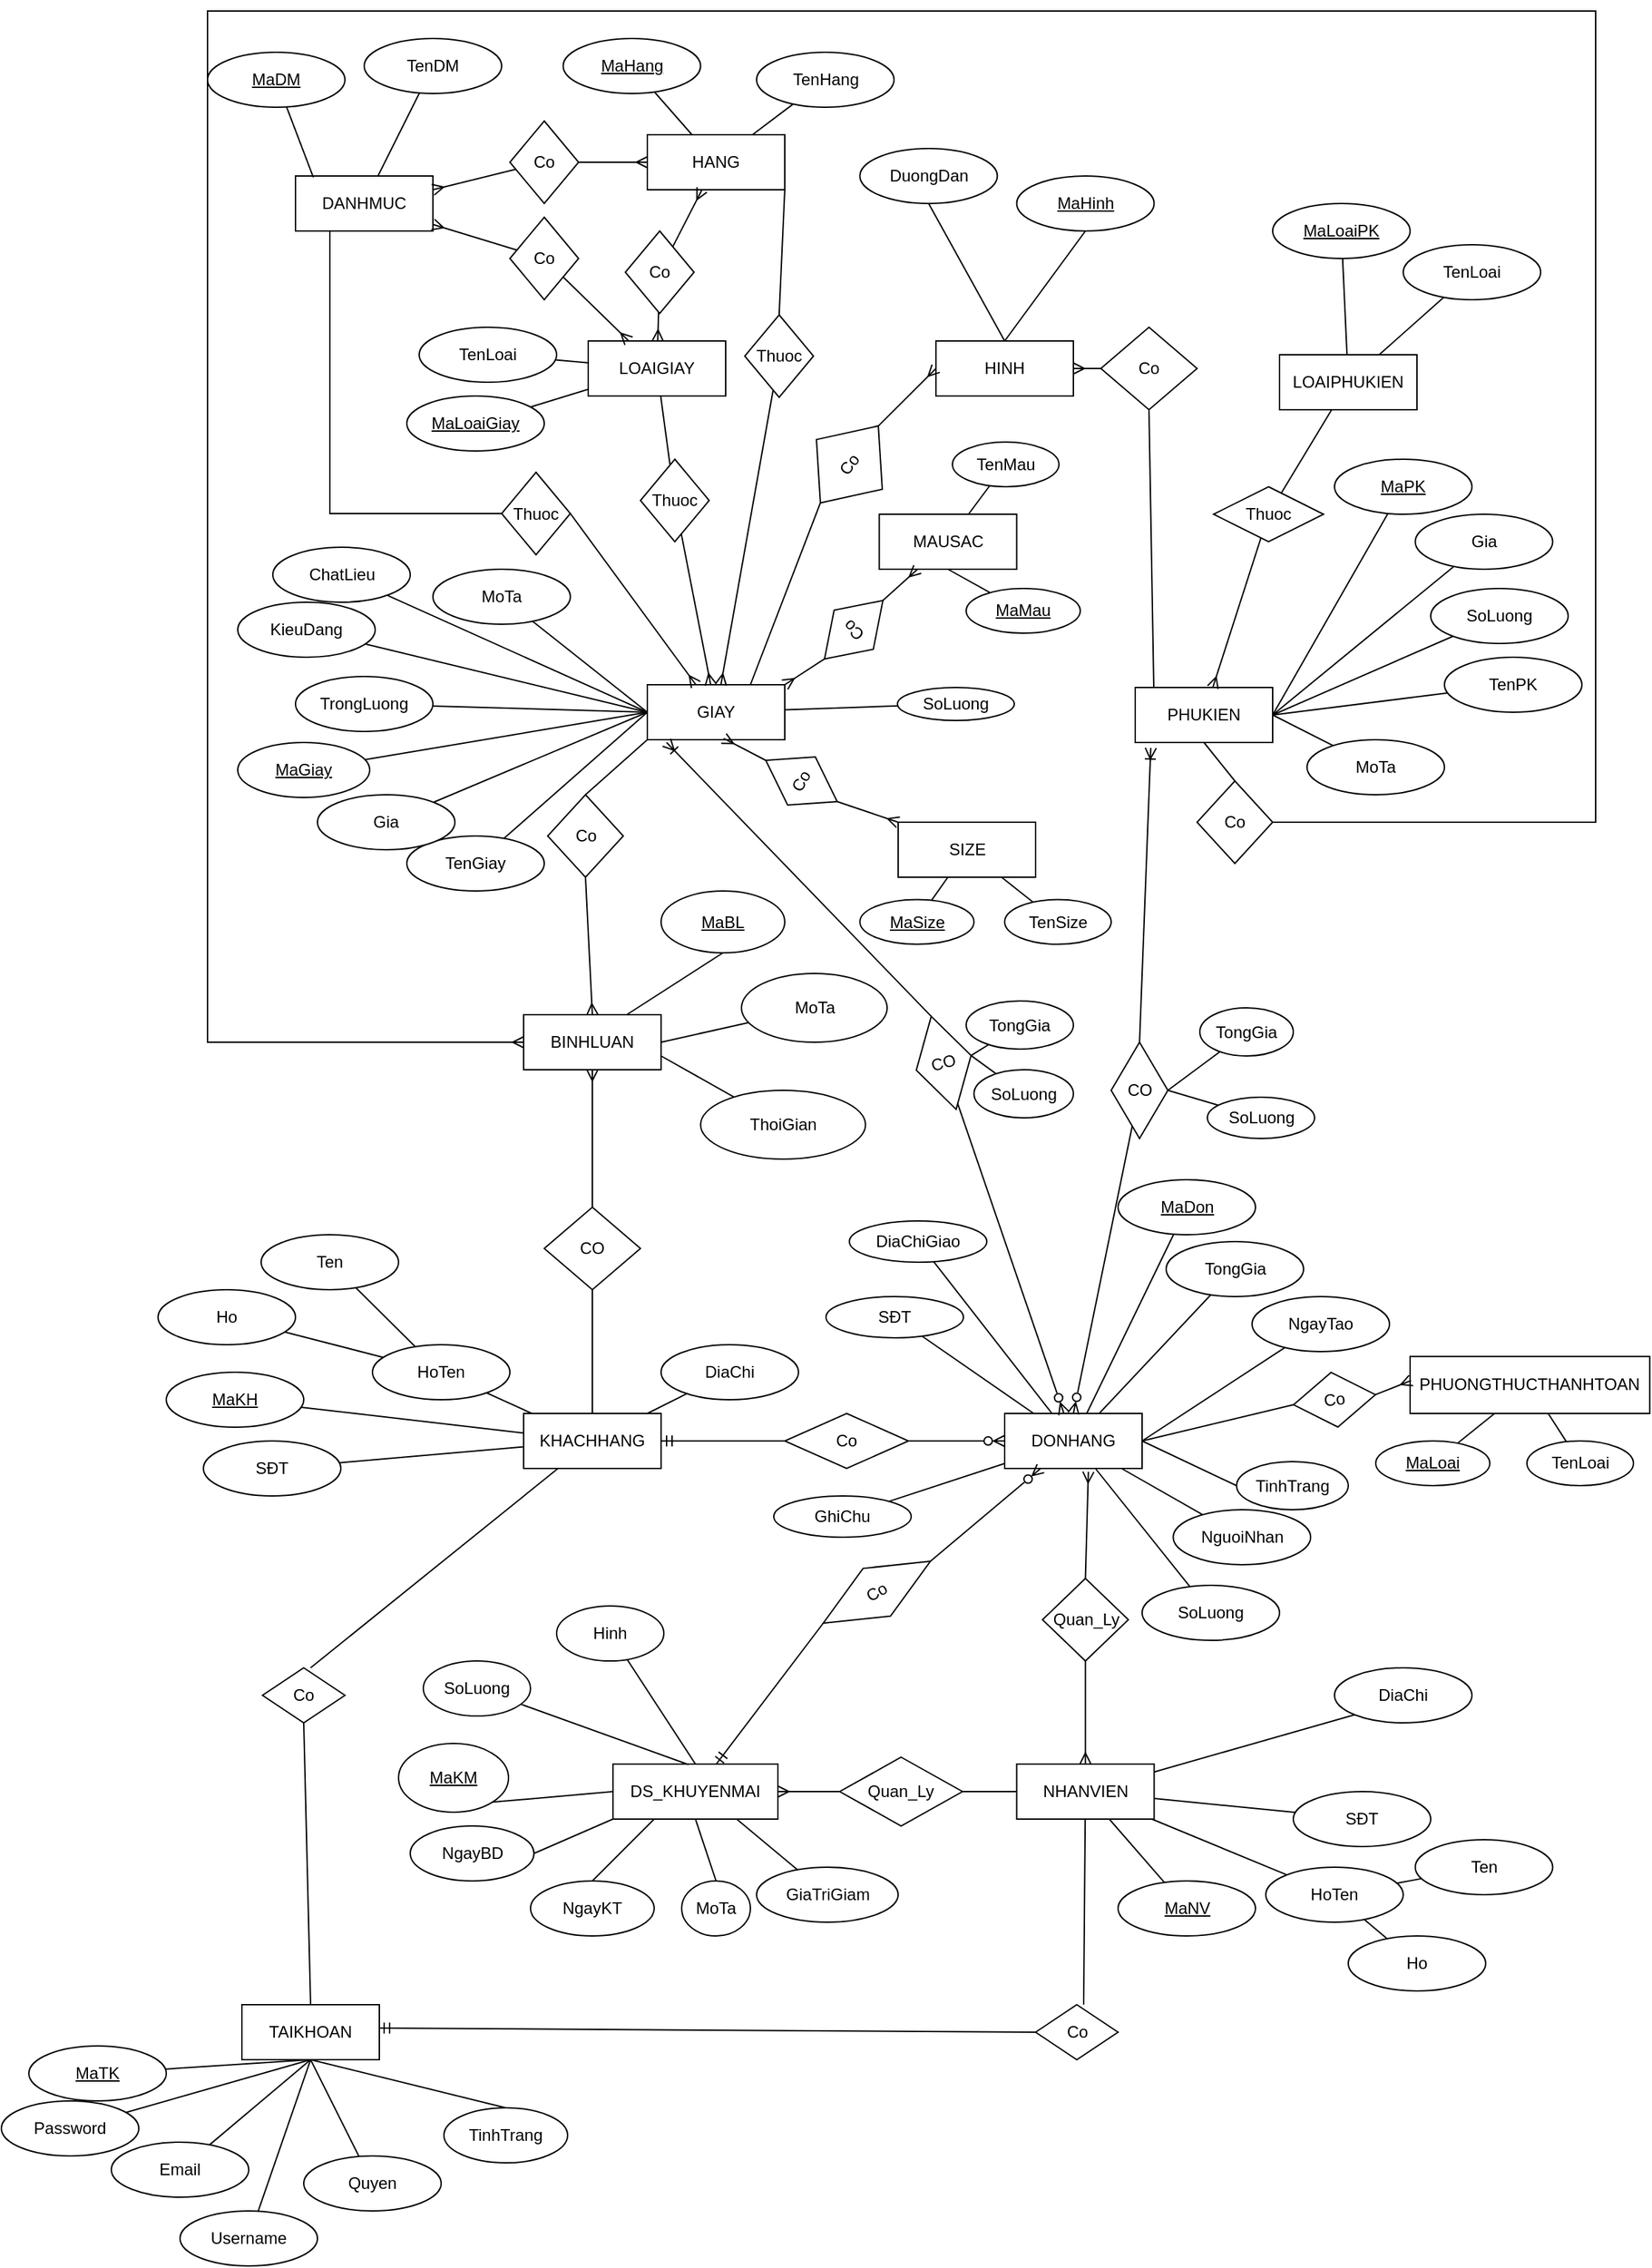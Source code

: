 <mxfile version="20.0.4" type="device"><diagram id="mNvKWe7RkzA2zDNM2oLt" name="Page-1"><mxGraphModel dx="567" dy="2017" grid="1" gridSize="10" guides="1" tooltips="1" connect="1" arrows="1" fold="1" page="1" pageScale="1" pageWidth="827" pageHeight="1169" math="0" shadow="0"><root><mxCell id="0"/><mxCell id="1" parent="0"/><mxCell id="wr9XDpeHIcLiE6j-dPfS-3" value="HANG" style="whiteSpace=wrap;html=1;align=center;" parent="1" vertex="1"><mxGeometry x="580" y="-860" width="100" height="40" as="geometry"/></mxCell><mxCell id="wr9XDpeHIcLiE6j-dPfS-11" value="PHUKIEN" style="whiteSpace=wrap;html=1;align=center;" parent="1" vertex="1"><mxGeometry x="935" y="-458" width="100" height="40" as="geometry"/></mxCell><mxCell id="wr9XDpeHIcLiE6j-dPfS-12" value="LOAIGIAY" style="whiteSpace=wrap;html=1;align=center;" parent="1" vertex="1"><mxGeometry x="537" y="-710" width="100" height="40" as="geometry"/></mxCell><mxCell id="wr9XDpeHIcLiE6j-dPfS-13" value="GIAY" style="whiteSpace=wrap;html=1;align=center;" parent="1" vertex="1"><mxGeometry x="580" y="-460" width="100" height="40" as="geometry"/></mxCell><mxCell id="wr9XDpeHIcLiE6j-dPfS-14" value="NHANVIEN" style="whiteSpace=wrap;html=1;align=center;" parent="1" vertex="1"><mxGeometry x="848.75" y="325" width="100" height="40" as="geometry"/></mxCell><mxCell id="wr9XDpeHIcLiE6j-dPfS-15" value="KHACHHANG" style="whiteSpace=wrap;html=1;align=center;" parent="1" vertex="1"><mxGeometry x="490" y="70" width="100" height="40" as="geometry"/></mxCell><mxCell id="wr9XDpeHIcLiE6j-dPfS-16" value="DONHANG" style="whiteSpace=wrap;html=1;align=center;" parent="1" vertex="1"><mxGeometry x="840" y="70" width="100" height="40" as="geometry"/></mxCell><mxCell id="_aX4T9h83uBT4VHFIRq--2" value="" style="edgeStyle=orthogonalEdgeStyle;rounded=0;orthogonalLoop=1;jettySize=auto;html=1;" parent="1" edge="1"><mxGeometry relative="1" as="geometry"><mxPoint x="1100" y="280.0" as="targetPoint"/></mxGeometry></mxCell><mxCell id="wr9XDpeHIcLiE6j-dPfS-21" style="edgeStyle=none;rounded=0;orthogonalLoop=1;jettySize=auto;html=1;exitX=0;exitY=0.5;exitDx=0;exitDy=0;endArrow=none;endFill=0;" parent="1" source="wr9XDpeHIcLiE6j-dPfS-12" target="wr9XDpeHIcLiE6j-dPfS-12" edge="1"><mxGeometry relative="1" as="geometry"/></mxCell><mxCell id="wr9XDpeHIcLiE6j-dPfS-23" value="DS_KHUYENMAI" style="whiteSpace=wrap;html=1;align=center;" parent="1" vertex="1"><mxGeometry x="555" y="325" width="120" height="40" as="geometry"/></mxCell><mxCell id="sIMCsGAWUT5r6lHgCj8K-2" value="" style="edgeStyle=orthogonalEdgeStyle;rounded=0;orthogonalLoop=1;jettySize=auto;html=1;endArrow=ERzeroToMany;endFill=0;" parent="1" source="sIMCsGAWUT5r6lHgCj8K-1" target="wr9XDpeHIcLiE6j-dPfS-16" edge="1"><mxGeometry relative="1" as="geometry"/></mxCell><mxCell id="sIMCsGAWUT5r6lHgCj8K-3" value="" style="edgeStyle=orthogonalEdgeStyle;rounded=0;orthogonalLoop=1;jettySize=auto;html=1;endArrow=ERmandOne;endFill=0;startArrow=none;startFill=0;" parent="1" source="sIMCsGAWUT5r6lHgCj8K-1" target="wr9XDpeHIcLiE6j-dPfS-15" edge="1"><mxGeometry relative="1" as="geometry"/></mxCell><mxCell id="sIMCsGAWUT5r6lHgCj8K-1" value="Co" style="shape=rhombus;perimeter=rhombusPerimeter;whiteSpace=wrap;html=1;align=center;" parent="1" vertex="1"><mxGeometry x="680" y="70" width="90" height="40" as="geometry"/></mxCell><mxCell id="sIMCsGAWUT5r6lHgCj8K-5" value="" style="rounded=0;orthogonalLoop=1;jettySize=auto;html=1;endArrow=ERmany;endFill=0;entryX=0.609;entryY=1.061;entryDx=0;entryDy=0;exitX=0.5;exitY=0;exitDx=0;exitDy=0;entryPerimeter=0;" parent="1" source="sIMCsGAWUT5r6lHgCj8K-4" target="wr9XDpeHIcLiE6j-dPfS-16" edge="1"><mxGeometry relative="1" as="geometry"/></mxCell><mxCell id="sIMCsGAWUT5r6lHgCj8K-6" value="" style="rounded=0;orthogonalLoop=1;jettySize=auto;html=1;endArrow=ERmany;endFill=0;startArrow=none;startFill=0;exitX=0.5;exitY=1;exitDx=0;exitDy=0;" parent="1" source="sIMCsGAWUT5r6lHgCj8K-4" target="wr9XDpeHIcLiE6j-dPfS-14" edge="1"><mxGeometry relative="1" as="geometry"><mxPoint x="1001.25" y="250" as="sourcePoint"/></mxGeometry></mxCell><mxCell id="sIMCsGAWUT5r6lHgCj8K-4" value="Quan_Ly" style="shape=rhombus;perimeter=rhombusPerimeter;whiteSpace=wrap;html=1;align=center;" parent="1" vertex="1"><mxGeometry x="867.5" y="190" width="62.5" height="60" as="geometry"/></mxCell><mxCell id="sIMCsGAWUT5r6lHgCj8K-49" value="Quan_Ly" style="shape=rhombus;perimeter=rhombusPerimeter;whiteSpace=wrap;html=1;align=center;rotation=0;" parent="1" vertex="1"><mxGeometry x="720" y="320" width="89.33" height="50" as="geometry"/></mxCell><mxCell id="sIMCsGAWUT5r6lHgCj8K-51" value="" style="endArrow=none;html=1;rounded=0;exitX=1;exitY=0.5;exitDx=0;exitDy=0;entryX=0;entryY=0.5;entryDx=0;entryDy=0;endFill=0;startArrow=ERmany;startFill=0;" parent="1" source="wr9XDpeHIcLiE6j-dPfS-23" target="sIMCsGAWUT5r6lHgCj8K-49" edge="1"><mxGeometry relative="1" as="geometry"><mxPoint x="610" y="460" as="sourcePoint"/><mxPoint x="770" y="460" as="targetPoint"/></mxGeometry></mxCell><mxCell id="sIMCsGAWUT5r6lHgCj8K-76" value="" style="edgeStyle=none;rounded=0;orthogonalLoop=1;jettySize=auto;html=1;startArrow=none;startFill=0;endArrow=ERoneToMany;endFill=0;exitX=0.5;exitY=0;exitDx=0;exitDy=0;entryX=0.14;entryY=1.05;entryDx=0;entryDy=0;entryPerimeter=0;" parent="1" source="sIMCsGAWUT5r6lHgCj8K-75" target="wr9XDpeHIcLiE6j-dPfS-13" edge="1"><mxGeometry relative="1" as="geometry"><mxPoint x="888.906" y="-180" as="targetPoint"/></mxGeometry></mxCell><mxCell id="sIMCsGAWUT5r6lHgCj8K-77" value="" style="edgeStyle=none;rounded=0;orthogonalLoop=1;jettySize=auto;html=1;startArrow=none;startFill=0;endArrow=ERzeroToMany;endFill=0;" parent="1" source="sIMCsGAWUT5r6lHgCj8K-75" target="wr9XDpeHIcLiE6j-dPfS-16" edge="1"><mxGeometry relative="1" as="geometry"/></mxCell><mxCell id="sIMCsGAWUT5r6lHgCj8K-75" value="CO" style="shape=rhombus;perimeter=rhombusPerimeter;whiteSpace=wrap;html=1;align=center;rotation=-15;" parent="1" vertex="1"><mxGeometry x="775" y="-220" width="41.25" height="70" as="geometry"/></mxCell><mxCell id="sIMCsGAWUT5r6lHgCj8K-82" value="" style="edgeStyle=none;rounded=0;orthogonalLoop=1;jettySize=auto;html=1;startArrow=none;startFill=0;endArrow=none;endFill=0;" parent="1" source="sIMCsGAWUT5r6lHgCj8K-79" target="wr9XDpeHIcLiE6j-dPfS-12" edge="1"><mxGeometry relative="1" as="geometry"/></mxCell><mxCell id="sIMCsGAWUT5r6lHgCj8K-83" value="" style="edgeStyle=none;rounded=0;orthogonalLoop=1;jettySize=auto;html=1;startArrow=none;startFill=0;endArrow=ERmany;endFill=0;" parent="1" source="sIMCsGAWUT5r6lHgCj8K-79" target="wr9XDpeHIcLiE6j-dPfS-13" edge="1"><mxGeometry relative="1" as="geometry"/></mxCell><mxCell id="sIMCsGAWUT5r6lHgCj8K-79" value="Thuoc" style="shape=rhombus;perimeter=rhombusPerimeter;whiteSpace=wrap;html=1;align=center;" parent="1" vertex="1"><mxGeometry x="575" y="-624" width="50" height="60" as="geometry"/></mxCell><mxCell id="5iRDzOaehMMovM-A8spl-6" value="" style="edgeStyle=none;rounded=0;orthogonalLoop=1;jettySize=auto;html=1;endArrow=none;endFill=0;" parent="1" source="5iRDzOaehMMovM-A8spl-5" target="wr9XDpeHIcLiE6j-dPfS-12" edge="1"><mxGeometry relative="1" as="geometry"/></mxCell><mxCell id="5iRDzOaehMMovM-A8spl-5" value="&lt;u&gt;MaLoaiGiay&lt;/u&gt;" style="ellipse;whiteSpace=wrap;html=1;align=center;" parent="1" vertex="1"><mxGeometry x="405" y="-670" width="100" height="40" as="geometry"/></mxCell><mxCell id="5iRDzOaehMMovM-A8spl-8" value="" style="edgeStyle=none;rounded=0;orthogonalLoop=1;jettySize=auto;html=1;endArrow=none;endFill=0;" parent="1" source="5iRDzOaehMMovM-A8spl-7" target="wr9XDpeHIcLiE6j-dPfS-12" edge="1"><mxGeometry relative="1" as="geometry"/></mxCell><mxCell id="5iRDzOaehMMovM-A8spl-7" value="TenLoai" style="ellipse;whiteSpace=wrap;html=1;align=center;" parent="1" vertex="1"><mxGeometry x="414" y="-720" width="100" height="40" as="geometry"/></mxCell><mxCell id="5iRDzOaehMMovM-A8spl-18" value="" style="edgeStyle=none;rounded=0;orthogonalLoop=1;jettySize=auto;html=1;endArrow=none;endFill=0;entryX=0;entryY=0.5;entryDx=0;entryDy=0;" parent="1" source="5iRDzOaehMMovM-A8spl-17" target="wr9XDpeHIcLiE6j-dPfS-13" edge="1"><mxGeometry relative="1" as="geometry"/></mxCell><mxCell id="5iRDzOaehMMovM-A8spl-17" value="ChatLieu" style="ellipse;whiteSpace=wrap;html=1;align=center;" parent="1" vertex="1"><mxGeometry x="307.5" y="-560" width="100" height="40" as="geometry"/></mxCell><mxCell id="5iRDzOaehMMovM-A8spl-20" value="" style="edgeStyle=none;rounded=0;orthogonalLoop=1;jettySize=auto;html=1;endArrow=none;endFill=0;entryX=0;entryY=0.5;entryDx=0;entryDy=0;" parent="1" source="5iRDzOaehMMovM-A8spl-19" target="wr9XDpeHIcLiE6j-dPfS-13" edge="1"><mxGeometry relative="1" as="geometry"><mxPoint x="262.183" y="-573.262" as="sourcePoint"/></mxGeometry></mxCell><mxCell id="5iRDzOaehMMovM-A8spl-19" value="KieuDang" style="ellipse;whiteSpace=wrap;html=1;align=center;" parent="1" vertex="1"><mxGeometry x="282" y="-520" width="100" height="40" as="geometry"/></mxCell><mxCell id="5iRDzOaehMMovM-A8spl-22" value="" style="edgeStyle=none;rounded=0;orthogonalLoop=1;jettySize=auto;html=1;endArrow=none;endFill=0;entryX=0;entryY=0.5;entryDx=0;entryDy=0;" parent="1" source="5iRDzOaehMMovM-A8spl-21" target="wr9XDpeHIcLiE6j-dPfS-13" edge="1"><mxGeometry relative="1" as="geometry"><mxPoint x="556.144" y="-483.686" as="sourcePoint"/></mxGeometry></mxCell><mxCell id="5iRDzOaehMMovM-A8spl-21" value="TrongLuong" style="ellipse;whiteSpace=wrap;html=1;align=center;" parent="1" vertex="1"><mxGeometry x="324" y="-466" width="100" height="40" as="geometry"/></mxCell><mxCell id="5iRDzOaehMMovM-A8spl-29" value="" style="edgeStyle=none;rounded=0;orthogonalLoop=1;jettySize=auto;html=1;endArrow=none;endFill=0;" parent="1" source="5iRDzOaehMMovM-A8spl-27" target="5iRDzOaehMMovM-A8spl-28" edge="1"><mxGeometry relative="1" as="geometry"/></mxCell><mxCell id="5iRDzOaehMMovM-A8spl-27" value="LOAIPHUKIEN" style="whiteSpace=wrap;html=1;align=center;" parent="1" vertex="1"><mxGeometry x="1040" y="-700" width="100" height="40" as="geometry"/></mxCell><mxCell id="5iRDzOaehMMovM-A8spl-30" value="" style="edgeStyle=none;rounded=0;orthogonalLoop=1;jettySize=auto;html=1;endArrow=ERmany;endFill=0;" parent="1" source="5iRDzOaehMMovM-A8spl-28" target="wr9XDpeHIcLiE6j-dPfS-11" edge="1"><mxGeometry relative="1" as="geometry"/></mxCell><mxCell id="5iRDzOaehMMovM-A8spl-28" value="Thuoc" style="rhombus;whiteSpace=wrap;html=1;" parent="1" vertex="1"><mxGeometry x="992" y="-604" width="80" height="40" as="geometry"/></mxCell><mxCell id="5iRDzOaehMMovM-A8spl-32" value="" style="edgeStyle=none;rounded=0;orthogonalLoop=1;jettySize=auto;html=1;endArrow=none;endFill=0;entryX=0.5;entryY=0;entryDx=0;entryDy=0;exitX=0.5;exitY=1;exitDx=0;exitDy=0;" parent="1" source="5iRDzOaehMMovM-A8spl-31" target="N18CBe_mko_9FOe0qG6P-1" edge="1"><mxGeometry relative="1" as="geometry"><mxPoint x="1192" y="-500" as="sourcePoint"/><mxPoint x="1171.03" y="-440" as="targetPoint"/></mxGeometry></mxCell><mxCell id="5iRDzOaehMMovM-A8spl-31" value="&lt;u&gt;MaHinh&lt;/u&gt;" style="ellipse;whiteSpace=wrap;html=1;align=center;" parent="1" vertex="1"><mxGeometry x="848.75" y="-830" width="100" height="40" as="geometry"/></mxCell><mxCell id="5iRDzOaehMMovM-A8spl-34" value="" style="edgeStyle=none;rounded=0;orthogonalLoop=1;jettySize=auto;html=1;endArrow=none;endFill=0;" parent="1" source="5iRDzOaehMMovM-A8spl-33" target="5iRDzOaehMMovM-A8spl-27" edge="1"><mxGeometry relative="1" as="geometry"/></mxCell><mxCell id="5iRDzOaehMMovM-A8spl-33" value="&lt;u&gt;MaLoaiPK&lt;/u&gt;" style="ellipse;whiteSpace=wrap;html=1;align=center;" parent="1" vertex="1"><mxGeometry x="1035" y="-810" width="100" height="40" as="geometry"/></mxCell><mxCell id="5iRDzOaehMMovM-A8spl-36" value="" style="edgeStyle=none;rounded=0;orthogonalLoop=1;jettySize=auto;html=1;endArrow=none;endFill=0;entryX=0;entryY=0.5;entryDx=0;entryDy=0;" parent="1" source="5iRDzOaehMMovM-A8spl-35" target="wr9XDpeHIcLiE6j-dPfS-13" edge="1"><mxGeometry relative="1" as="geometry"><mxPoint x="508.562" y="-370" as="targetPoint"/></mxGeometry></mxCell><mxCell id="5iRDzOaehMMovM-A8spl-35" value="&lt;u&gt;MaGiay&lt;/u&gt;" style="ellipse;whiteSpace=wrap;html=1;align=center;" parent="1" vertex="1"><mxGeometry x="282" y="-418" width="96" height="40" as="geometry"/></mxCell><mxCell id="5iRDzOaehMMovM-A8spl-38" value="" style="edgeStyle=none;rounded=0;orthogonalLoop=1;jettySize=auto;html=1;endArrow=none;endFill=0;entryX=0;entryY=0.5;entryDx=0;entryDy=0;" parent="1" source="5iRDzOaehMMovM-A8spl-37" target="wr9XDpeHIcLiE6j-dPfS-13" edge="1"><mxGeometry relative="1" as="geometry"><mxPoint x="582" y="-490" as="targetPoint"/></mxGeometry></mxCell><mxCell id="5iRDzOaehMMovM-A8spl-37" value="TenGiay" style="ellipse;whiteSpace=wrap;html=1;align=center;" parent="1" vertex="1"><mxGeometry x="405" y="-350" width="100" height="40" as="geometry"/></mxCell><mxCell id="5iRDzOaehMMovM-A8spl-40" value="" style="edgeStyle=none;rounded=0;orthogonalLoop=1;jettySize=auto;html=1;endArrow=none;endFill=0;entryX=0;entryY=0.5;entryDx=0;entryDy=0;" parent="1" source="5iRDzOaehMMovM-A8spl-39" target="wr9XDpeHIcLiE6j-dPfS-13" edge="1"><mxGeometry relative="1" as="geometry"><mxPoint x="590.75" y="-341.241" as="targetPoint"/></mxGeometry></mxCell><mxCell id="5iRDzOaehMMovM-A8spl-39" value="MoTa" style="ellipse;whiteSpace=wrap;html=1;align=center;" parent="1" vertex="1"><mxGeometry x="424" y="-544" width="100" height="40" as="geometry"/></mxCell><mxCell id="5iRDzOaehMMovM-A8spl-46" value="" style="edgeStyle=none;rounded=0;orthogonalLoop=1;jettySize=auto;html=1;endArrow=none;endFill=0;" parent="1" source="5iRDzOaehMMovM-A8spl-41" target="wr9XDpeHIcLiE6j-dPfS-13" edge="1"><mxGeometry relative="1" as="geometry"><mxPoint x="592" y="-450" as="targetPoint"/></mxGeometry></mxCell><mxCell id="5iRDzOaehMMovM-A8spl-41" value="SoLuong" style="ellipse;whiteSpace=wrap;html=1;align=center;" parent="1" vertex="1"><mxGeometry x="762" y="-458" width="85" height="24" as="geometry"/></mxCell><mxCell id="5iRDzOaehMMovM-A8spl-51" value="" style="edgeStyle=none;rounded=0;orthogonalLoop=1;jettySize=auto;html=1;endArrow=none;endFill=0;exitX=0.5;exitY=1;exitDx=0;exitDy=0;entryX=0.135;entryY=-0.003;entryDx=0;entryDy=0;entryPerimeter=0;" parent="1" source="N18CBe_mko_9FOe0qG6P-2" target="wr9XDpeHIcLiE6j-dPfS-11" edge="1"><mxGeometry relative="1" as="geometry"><mxPoint x="954.076" y="-246.329" as="sourcePoint"/><mxPoint x="962" y="-500" as="targetPoint"/></mxGeometry></mxCell><mxCell id="5iRDzOaehMMovM-A8spl-56" value="" style="edgeStyle=none;rounded=0;orthogonalLoop=1;jettySize=auto;html=1;endArrow=none;endFill=0;" parent="1" source="5iRDzOaehMMovM-A8spl-55" target="wr9XDpeHIcLiE6j-dPfS-3" edge="1"><mxGeometry relative="1" as="geometry"><mxPoint x="614.727" y="-906.538" as="sourcePoint"/></mxGeometry></mxCell><mxCell id="5iRDzOaehMMovM-A8spl-55" value="TenHang" style="ellipse;whiteSpace=wrap;html=1;align=center;" parent="1" vertex="1"><mxGeometry x="659.5" y="-920" width="100" height="40" as="geometry"/></mxCell><mxCell id="5iRDzOaehMMovM-A8spl-58" value="" style="edgeStyle=none;rounded=0;orthogonalLoop=1;jettySize=auto;html=1;endArrow=none;endFill=0;" parent="1" source="5iRDzOaehMMovM-A8spl-57" target="wr9XDpeHIcLiE6j-dPfS-3" edge="1"><mxGeometry relative="1" as="geometry"/></mxCell><mxCell id="5iRDzOaehMMovM-A8spl-57" value="&lt;u&gt;MaHang&lt;/u&gt;" style="ellipse;whiteSpace=wrap;html=1;align=center;" parent="1" vertex="1"><mxGeometry x="518.75" y="-930" width="100" height="40" as="geometry"/></mxCell><mxCell id="5iRDzOaehMMovM-A8spl-60" value="" style="edgeStyle=none;rounded=0;orthogonalLoop=1;jettySize=auto;html=1;endArrow=none;endFill=0;" parent="1" source="5iRDzOaehMMovM-A8spl-59" target="wr9XDpeHIcLiE6j-dPfS-16" edge="1"><mxGeometry relative="1" as="geometry"/></mxCell><mxCell id="5iRDzOaehMMovM-A8spl-59" value="&lt;u&gt;MaDon&lt;/u&gt;" style="ellipse;whiteSpace=wrap;html=1;align=center;" parent="1" vertex="1"><mxGeometry x="922.5" y="-100" width="100" height="40" as="geometry"/></mxCell><mxCell id="5iRDzOaehMMovM-A8spl-62" value="" style="edgeStyle=none;rounded=0;orthogonalLoop=1;jettySize=auto;html=1;endArrow=none;endFill=0;" parent="1" source="5iRDzOaehMMovM-A8spl-61" target="wr9XDpeHIcLiE6j-dPfS-16" edge="1"><mxGeometry relative="1" as="geometry"/></mxCell><mxCell id="5iRDzOaehMMovM-A8spl-61" value="TongGia" style="ellipse;whiteSpace=wrap;html=1;align=center;" parent="1" vertex="1"><mxGeometry x="957.5" y="-55" width="100" height="40" as="geometry"/></mxCell><mxCell id="5iRDzOaehMMovM-A8spl-64" style="edgeStyle=none;rounded=0;orthogonalLoop=1;jettySize=auto;html=1;entryX=1;entryY=0.5;entryDx=0;entryDy=0;endArrow=none;endFill=0;" parent="1" source="5iRDzOaehMMovM-A8spl-63" target="wr9XDpeHIcLiE6j-dPfS-16" edge="1"><mxGeometry relative="1" as="geometry"/></mxCell><mxCell id="5iRDzOaehMMovM-A8spl-63" value="NgayTao" style="ellipse;whiteSpace=wrap;html=1;align=center;" parent="1" vertex="1"><mxGeometry x="1020" y="-15" width="100" height="40" as="geometry"/></mxCell><mxCell id="5iRDzOaehMMovM-A8spl-66" value="" style="edgeStyle=none;rounded=0;orthogonalLoop=1;jettySize=auto;html=1;endArrow=none;endFill=0;entryX=0;entryY=0.5;entryDx=0;entryDy=0;" parent="1" source="5iRDzOaehMMovM-A8spl-65" target="wr9XDpeHIcLiE6j-dPfS-13" edge="1"><mxGeometry relative="1" as="geometry"><mxPoint x="267.391" y="-446.376" as="sourcePoint"/><mxPoint x="582.795" y="-370" as="targetPoint"/></mxGeometry></mxCell><mxCell id="5iRDzOaehMMovM-A8spl-65" value="Gia" style="ellipse;whiteSpace=wrap;html=1;align=center;" parent="1" vertex="1"><mxGeometry x="340" y="-380" width="100" height="40" as="geometry"/></mxCell><mxCell id="5iRDzOaehMMovM-A8spl-72" value="" style="edgeStyle=none;rounded=0;orthogonalLoop=1;jettySize=auto;html=1;endArrow=none;endFill=0;" parent="1" edge="1"><mxGeometry relative="1" as="geometry"><mxPoint x="1210.5" y="260.0" as="targetPoint"/></mxGeometry></mxCell><mxCell id="5iRDzOaehMMovM-A8spl-74" value="" style="edgeStyle=none;rounded=0;orthogonalLoop=1;jettySize=auto;html=1;endArrow=none;endFill=0;" parent="1" source="5iRDzOaehMMovM-A8spl-73" target="wr9XDpeHIcLiE6j-dPfS-14" edge="1"><mxGeometry relative="1" as="geometry"/></mxCell><mxCell id="5iRDzOaehMMovM-A8spl-73" value="&lt;u&gt;MaNV&lt;/u&gt;" style="ellipse;whiteSpace=wrap;html=1;align=center;" parent="1" vertex="1"><mxGeometry x="922.5" y="410" width="100" height="40" as="geometry"/></mxCell><mxCell id="5iRDzOaehMMovM-A8spl-76" value="" style="edgeStyle=none;rounded=0;orthogonalLoop=1;jettySize=auto;html=1;endArrow=none;endFill=0;" parent="1" source="5iRDzOaehMMovM-A8spl-75" target="wr9XDpeHIcLiE6j-dPfS-14" edge="1"><mxGeometry relative="1" as="geometry"/></mxCell><mxCell id="5iRDzOaehMMovM-A8spl-75" value="HoTen" style="ellipse;whiteSpace=wrap;html=1;align=center;" parent="1" vertex="1"><mxGeometry x="1030" y="400" width="100" height="40" as="geometry"/></mxCell><mxCell id="5iRDzOaehMMovM-A8spl-78" value="" style="edgeStyle=none;rounded=0;orthogonalLoop=1;jettySize=auto;html=1;endArrow=none;endFill=0;" parent="1" source="5iRDzOaehMMovM-A8spl-77" target="wr9XDpeHIcLiE6j-dPfS-14" edge="1"><mxGeometry relative="1" as="geometry"/></mxCell><mxCell id="5iRDzOaehMMovM-A8spl-77" value="SĐT" style="ellipse;whiteSpace=wrap;html=1;align=center;" parent="1" vertex="1"><mxGeometry x="1050" y="345" width="100" height="40" as="geometry"/></mxCell><mxCell id="5iRDzOaehMMovM-A8spl-82" value="" style="edgeStyle=none;rounded=0;orthogonalLoop=1;jettySize=auto;html=1;endArrow=none;endFill=0;exitX=0;exitY=1;exitDx=0;exitDy=0;" parent="1" source="5iRDzOaehMMovM-A8spl-81" target="wr9XDpeHIcLiE6j-dPfS-14" edge="1"><mxGeometry relative="1" as="geometry"><mxPoint x="1142.758" y="251.077" as="sourcePoint"/></mxGeometry></mxCell><mxCell id="5iRDzOaehMMovM-A8spl-81" value="DiaChi" style="ellipse;whiteSpace=wrap;html=1;align=center;" parent="1" vertex="1"><mxGeometry x="1080" y="255" width="100" height="40" as="geometry"/></mxCell><mxCell id="5iRDzOaehMMovM-A8spl-92" value="" style="edgeStyle=none;rounded=0;orthogonalLoop=1;jettySize=auto;html=1;endArrow=none;endFill=0;" parent="1" source="5iRDzOaehMMovM-A8spl-91" target="wr9XDpeHIcLiE6j-dPfS-15" edge="1"><mxGeometry relative="1" as="geometry"/></mxCell><mxCell id="5iRDzOaehMMovM-A8spl-91" value="&lt;u&gt;MaKH&lt;/u&gt;" style="ellipse;whiteSpace=wrap;html=1;align=center;" parent="1" vertex="1"><mxGeometry x="230" y="40" width="100" height="40" as="geometry"/></mxCell><mxCell id="5iRDzOaehMMovM-A8spl-94" value="" style="edgeStyle=none;rounded=0;orthogonalLoop=1;jettySize=auto;html=1;endArrow=none;endFill=0;" parent="1" source="5iRDzOaehMMovM-A8spl-93" target="wr9XDpeHIcLiE6j-dPfS-15" edge="1"><mxGeometry relative="1" as="geometry"/></mxCell><mxCell id="5iRDzOaehMMovM-A8spl-93" value="HoTen" style="ellipse;whiteSpace=wrap;html=1;align=center;" parent="1" vertex="1"><mxGeometry x="380" y="20" width="100" height="40" as="geometry"/></mxCell><mxCell id="5iRDzOaehMMovM-A8spl-97" value="" style="edgeStyle=none;rounded=0;orthogonalLoop=1;jettySize=auto;html=1;endArrow=none;endFill=0;" parent="1" source="5iRDzOaehMMovM-A8spl-95" target="5iRDzOaehMMovM-A8spl-75" edge="1"><mxGeometry relative="1" as="geometry"/></mxCell><mxCell id="5iRDzOaehMMovM-A8spl-95" value="Ho" style="ellipse;whiteSpace=wrap;html=1;align=center;" parent="1" vertex="1"><mxGeometry x="1090" y="450" width="100" height="40" as="geometry"/></mxCell><mxCell id="5iRDzOaehMMovM-A8spl-100" value="" style="edgeStyle=none;rounded=0;orthogonalLoop=1;jettySize=auto;html=1;endArrow=none;endFill=0;" parent="1" source="5iRDzOaehMMovM-A8spl-96" target="5iRDzOaehMMovM-A8spl-75" edge="1"><mxGeometry relative="1" as="geometry"/></mxCell><mxCell id="5iRDzOaehMMovM-A8spl-96" value="Ten" style="ellipse;whiteSpace=wrap;html=1;align=center;" parent="1" vertex="1"><mxGeometry x="1138.75" y="380" width="100" height="40" as="geometry"/></mxCell><mxCell id="5iRDzOaehMMovM-A8spl-104" value="" style="edgeStyle=none;rounded=0;orthogonalLoop=1;jettySize=auto;html=1;endArrow=none;endFill=0;" parent="1" source="5iRDzOaehMMovM-A8spl-101" target="5iRDzOaehMMovM-A8spl-93" edge="1"><mxGeometry relative="1" as="geometry"/></mxCell><mxCell id="5iRDzOaehMMovM-A8spl-101" value="Ho" style="ellipse;whiteSpace=wrap;html=1;align=center;" parent="1" vertex="1"><mxGeometry x="224" y="-20" width="100" height="40" as="geometry"/></mxCell><mxCell id="5iRDzOaehMMovM-A8spl-103" value="" style="edgeStyle=none;rounded=0;orthogonalLoop=1;jettySize=auto;html=1;endArrow=none;endFill=0;" parent="1" source="5iRDzOaehMMovM-A8spl-102" target="5iRDzOaehMMovM-A8spl-93" edge="1"><mxGeometry relative="1" as="geometry"/></mxCell><mxCell id="5iRDzOaehMMovM-A8spl-102" value="Ten" style="ellipse;whiteSpace=wrap;html=1;align=center;" parent="1" vertex="1"><mxGeometry x="299" y="-60" width="100" height="40" as="geometry"/></mxCell><mxCell id="5iRDzOaehMMovM-A8spl-109" value="" style="edgeStyle=none;rounded=0;orthogonalLoop=1;jettySize=auto;html=1;endArrow=none;endFill=0;" parent="1" source="5iRDzOaehMMovM-A8spl-105" target="wr9XDpeHIcLiE6j-dPfS-15" edge="1"><mxGeometry relative="1" as="geometry"/></mxCell><mxCell id="5iRDzOaehMMovM-A8spl-105" value="SĐT" style="ellipse;whiteSpace=wrap;html=1;align=center;" parent="1" vertex="1"><mxGeometry x="257" y="90" width="100" height="40" as="geometry"/></mxCell><mxCell id="5iRDzOaehMMovM-A8spl-117" value="" style="edgeStyle=none;rounded=0;orthogonalLoop=1;jettySize=auto;html=1;endArrow=none;endFill=0;" parent="1" source="5iRDzOaehMMovM-A8spl-116" target="wr9XDpeHIcLiE6j-dPfS-16" edge="1"><mxGeometry relative="1" as="geometry"/></mxCell><mxCell id="5iRDzOaehMMovM-A8spl-116" value="DiaChiGiao" style="ellipse;whiteSpace=wrap;html=1;align=center;" parent="1" vertex="1"><mxGeometry x="727" y="-70" width="100" height="30" as="geometry"/></mxCell><mxCell id="5iRDzOaehMMovM-A8spl-129" value="" style="edgeStyle=none;rounded=0;orthogonalLoop=1;jettySize=auto;html=1;endArrow=none;endFill=0;" parent="1" source="5iRDzOaehMMovM-A8spl-128" target="wr9XDpeHIcLiE6j-dPfS-15" edge="1"><mxGeometry relative="1" as="geometry"/></mxCell><mxCell id="5iRDzOaehMMovM-A8spl-128" value="DiaChi" style="ellipse;whiteSpace=wrap;html=1;align=center;" parent="1" vertex="1"><mxGeometry x="590" y="20" width="100" height="40" as="geometry"/></mxCell><mxCell id="OENfhamFEV2EKDxt3Xnz-5" value="" style="rounded=0;orthogonalLoop=1;jettySize=auto;html=1;endArrow=none;endFill=0;" parent="1" source="OENfhamFEV2EKDxt3Xnz-2" target="wr9XDpeHIcLiE6j-dPfS-16" edge="1"><mxGeometry relative="1" as="geometry"/></mxCell><mxCell id="OENfhamFEV2EKDxt3Xnz-2" value="SoLuong" style="ellipse;whiteSpace=wrap;html=1;align=center;" parent="1" vertex="1"><mxGeometry x="940" y="195" width="100" height="40" as="geometry"/></mxCell><mxCell id="OENfhamFEV2EKDxt3Xnz-10" value="" style="edgeStyle=none;rounded=0;orthogonalLoop=1;jettySize=auto;html=1;endArrow=none;endFill=0;" parent="1" source="OENfhamFEV2EKDxt3Xnz-9" target="wr9XDpeHIcLiE6j-dPfS-16" edge="1"><mxGeometry relative="1" as="geometry"/></mxCell><mxCell id="OENfhamFEV2EKDxt3Xnz-9" value="NguoiNhan" style="ellipse;whiteSpace=wrap;html=1;align=center;" parent="1" vertex="1"><mxGeometry x="962.63" y="140" width="100" height="40" as="geometry"/></mxCell><mxCell id="OENfhamFEV2EKDxt3Xnz-12" value="" style="edgeStyle=none;rounded=0;orthogonalLoop=1;jettySize=auto;html=1;endArrow=none;endFill=0;" parent="1" source="OENfhamFEV2EKDxt3Xnz-11" target="wr9XDpeHIcLiE6j-dPfS-16" edge="1"><mxGeometry relative="1" as="geometry"/></mxCell><mxCell id="OENfhamFEV2EKDxt3Xnz-11" value="SĐT" style="ellipse;whiteSpace=wrap;html=1;align=center;" parent="1" vertex="1"><mxGeometry x="710" y="-15" width="100" height="30" as="geometry"/></mxCell><mxCell id="OENfhamFEV2EKDxt3Xnz-25" value="" style="edgeStyle=none;rounded=0;orthogonalLoop=1;jettySize=auto;html=1;endArrow=none;endFill=0;" parent="1" edge="1"><mxGeometry relative="1" as="geometry"><mxPoint x="1235.25" y="260.0" as="targetPoint"/></mxGeometry></mxCell><mxCell id="_aX4T9h83uBT4VHFIRq--10" value="BINHLUAN" style="rounded=0;whiteSpace=wrap;html=1;" parent="1" vertex="1"><mxGeometry x="490" y="-220" width="100" height="40" as="geometry"/></mxCell><mxCell id="_aX4T9h83uBT4VHFIRq--17" value="NgayBD" style="ellipse;whiteSpace=wrap;html=1;" parent="1" vertex="1"><mxGeometry x="407.5" y="370" width="90" height="40" as="geometry"/></mxCell><mxCell id="_aX4T9h83uBT4VHFIRq--18" value="NgayKT" style="ellipse;whiteSpace=wrap;html=1;" parent="1" vertex="1"><mxGeometry x="495" y="410" width="90" height="40" as="geometry"/></mxCell><mxCell id="_aX4T9h83uBT4VHFIRq--19" value="MoTa" style="ellipse;whiteSpace=wrap;html=1;" parent="1" vertex="1"><mxGeometry x="605" y="410" width="50" height="40" as="geometry"/></mxCell><mxCell id="_aX4T9h83uBT4VHFIRq--20" value="" style="endArrow=none;html=1;rounded=0;entryX=0.5;entryY=1;entryDx=0;entryDy=0;exitX=0.5;exitY=0;exitDx=0;exitDy=0;" parent="1" source="_aX4T9h83uBT4VHFIRq--19" target="wr9XDpeHIcLiE6j-dPfS-23" edge="1"><mxGeometry width="50" height="50" relative="1" as="geometry"><mxPoint x="475" y="445" as="sourcePoint"/><mxPoint x="525" y="395" as="targetPoint"/></mxGeometry></mxCell><mxCell id="_aX4T9h83uBT4VHFIRq--21" value="" style="endArrow=none;html=1;rounded=0;exitX=0.5;exitY=0;exitDx=0;exitDy=0;entryX=0.25;entryY=1;entryDx=0;entryDy=0;" parent="1" source="_aX4T9h83uBT4VHFIRq--18" target="wr9XDpeHIcLiE6j-dPfS-23" edge="1"><mxGeometry width="50" height="50" relative="1" as="geometry"><mxPoint x="430" y="425" as="sourcePoint"/><mxPoint x="480" y="375" as="targetPoint"/></mxGeometry></mxCell><mxCell id="_aX4T9h83uBT4VHFIRq--22" value="" style="endArrow=none;html=1;rounded=0;entryX=0;entryY=1;entryDx=0;entryDy=0;exitX=1;exitY=0.5;exitDx=0;exitDy=0;" parent="1" source="_aX4T9h83uBT4VHFIRq--17" target="wr9XDpeHIcLiE6j-dPfS-23" edge="1"><mxGeometry width="50" height="50" relative="1" as="geometry"><mxPoint x="370" y="310" as="sourcePoint"/><mxPoint x="420" y="260" as="targetPoint"/></mxGeometry></mxCell><mxCell id="_aX4T9h83uBT4VHFIRq--23" value="MaKM" style="ellipse;whiteSpace=wrap;html=1;fontStyle=4" parent="1" vertex="1"><mxGeometry x="399" y="310" width="80" height="50" as="geometry"/></mxCell><mxCell id="_aX4T9h83uBT4VHFIRq--24" value="SoLuong" style="ellipse;whiteSpace=wrap;html=1;" parent="1" vertex="1"><mxGeometry x="417" y="250" width="78" height="40" as="geometry"/></mxCell><mxCell id="_aX4T9h83uBT4VHFIRq--25" value="CO" style="rhombus;whiteSpace=wrap;html=1;" parent="1" vertex="1"><mxGeometry x="505" y="-80" width="70" height="60" as="geometry"/></mxCell><mxCell id="_aX4T9h83uBT4VHFIRq--26" value="Co" style="rhombus;whiteSpace=wrap;html=1;" parent="1" vertex="1"><mxGeometry x="507.5" y="-380" width="55" height="60" as="geometry"/></mxCell><mxCell id="_aX4T9h83uBT4VHFIRq--27" value="" style="endArrow=none;html=1;rounded=0;entryX=0.5;entryY=0;entryDx=0;entryDy=0;startArrow=none;startFill=0;endFill=0;" parent="1" source="_aX4T9h83uBT4VHFIRq--25" target="wr9XDpeHIcLiE6j-dPfS-15" edge="1"><mxGeometry width="50" height="50" relative="1" as="geometry"><mxPoint x="545" y="10" as="sourcePoint"/><mxPoint x="545" y="30.711" as="targetPoint"/></mxGeometry></mxCell><mxCell id="_aX4T9h83uBT4VHFIRq--28" value="" style="endArrow=ERmany;html=1;rounded=0;entryX=0.5;entryY=1;entryDx=0;entryDy=0;exitX=0.5;exitY=0;exitDx=0;exitDy=0;endFill=0;" parent="1" source="_aX4T9h83uBT4VHFIRq--25" target="_aX4T9h83uBT4VHFIRq--10" edge="1"><mxGeometry width="50" height="50" relative="1" as="geometry"><mxPoint x="540" y="-120" as="sourcePoint"/><mxPoint x="590" y="-170" as="targetPoint"/></mxGeometry></mxCell><mxCell id="_aX4T9h83uBT4VHFIRq--30" value="" style="endArrow=none;html=1;rounded=0;entryX=0.5;entryY=1;entryDx=0;entryDy=0;exitX=0.5;exitY=0;exitDx=0;exitDy=0;startArrow=ERmany;startFill=0;" parent="1" source="_aX4T9h83uBT4VHFIRq--10" target="_aX4T9h83uBT4VHFIRq--26" edge="1"><mxGeometry width="50" height="50" relative="1" as="geometry"><mxPoint x="590" y="-130" as="sourcePoint"/><mxPoint x="640" y="-180" as="targetPoint"/></mxGeometry></mxCell><mxCell id="_aX4T9h83uBT4VHFIRq--31" value="" style="endArrow=none;html=1;rounded=0;entryX=0;entryY=1;entryDx=0;entryDy=0;exitX=0.5;exitY=0;exitDx=0;exitDy=0;endFill=0;" parent="1" source="_aX4T9h83uBT4VHFIRq--26" target="wr9XDpeHIcLiE6j-dPfS-13" edge="1"><mxGeometry width="50" height="50" relative="1" as="geometry"><mxPoint x="539.5" y="-380" as="sourcePoint"/><mxPoint x="830.75" y="-170" as="targetPoint"/></mxGeometry></mxCell><mxCell id="_aX4T9h83uBT4VHFIRq--32" value="MaBL" style="ellipse;whiteSpace=wrap;html=1;fontStyle=4" parent="1" vertex="1"><mxGeometry x="590" y="-310" width="90" height="45" as="geometry"/></mxCell><mxCell id="_aX4T9h83uBT4VHFIRq--33" value="MoTa" style="ellipse;whiteSpace=wrap;html=1;" parent="1" vertex="1"><mxGeometry x="648.5" y="-250" width="106" height="50" as="geometry"/></mxCell><mxCell id="_aX4T9h83uBT4VHFIRq--34" value="ThoiGian" style="ellipse;whiteSpace=wrap;html=1;" parent="1" vertex="1"><mxGeometry x="618.75" y="-165" width="120" height="50" as="geometry"/></mxCell><mxCell id="_aX4T9h83uBT4VHFIRq--35" value="" style="endArrow=none;html=1;rounded=0;entryX=0;entryY=0.5;entryDx=0;entryDy=0;exitX=1;exitY=1;exitDx=0;exitDy=0;" parent="1" source="_aX4T9h83uBT4VHFIRq--23" target="wr9XDpeHIcLiE6j-dPfS-23" edge="1"><mxGeometry width="50" height="50" relative="1" as="geometry"><mxPoint x="400" y="280" as="sourcePoint"/><mxPoint x="470" y="280" as="targetPoint"/></mxGeometry></mxCell><mxCell id="_aX4T9h83uBT4VHFIRq--36" value="" style="endArrow=none;html=1;rounded=0;exitX=0.458;exitY=0.009;exitDx=0;exitDy=0;exitPerimeter=0;" parent="1" source="wr9XDpeHIcLiE6j-dPfS-23" target="_aX4T9h83uBT4VHFIRq--24" edge="1"><mxGeometry width="50" height="50" relative="1" as="geometry"><mxPoint x="470" y="560" as="sourcePoint"/><mxPoint x="420" y="365" as="targetPoint"/></mxGeometry></mxCell><mxCell id="_aX4T9h83uBT4VHFIRq--37" value="" style="endArrow=none;html=1;rounded=0;entryX=1;entryY=0.75;entryDx=0;entryDy=0;" parent="1" source="_aX4T9h83uBT4VHFIRq--34" target="_aX4T9h83uBT4VHFIRq--10" edge="1"><mxGeometry width="50" height="50" relative="1" as="geometry"><mxPoint x="425" y="-115" as="sourcePoint"/><mxPoint x="475" y="-165" as="targetPoint"/></mxGeometry></mxCell><mxCell id="_aX4T9h83uBT4VHFIRq--38" value="" style="endArrow=none;html=1;rounded=0;entryX=1;entryY=0.5;entryDx=0;entryDy=0;" parent="1" source="_aX4T9h83uBT4VHFIRq--33" target="_aX4T9h83uBT4VHFIRq--10" edge="1"><mxGeometry width="50" height="50" relative="1" as="geometry"><mxPoint x="400" y="-155" as="sourcePoint"/><mxPoint x="470.711" y="-205" as="targetPoint"/></mxGeometry></mxCell><mxCell id="_aX4T9h83uBT4VHFIRq--39" value="" style="endArrow=none;html=1;rounded=0;entryX=0.75;entryY=0;entryDx=0;entryDy=0;exitX=0.5;exitY=1;exitDx=0;exitDy=0;" parent="1" source="_aX4T9h83uBT4VHFIRq--32" target="_aX4T9h83uBT4VHFIRq--10" edge="1"><mxGeometry width="50" height="50" relative="1" as="geometry"><mxPoint x="420" y="-170" as="sourcePoint"/><mxPoint x="470" y="-220" as="targetPoint"/></mxGeometry></mxCell><mxCell id="x_JoYpBIRTciK99d36DR-1" value="TinhTrang" style="ellipse;whiteSpace=wrap;html=1;" parent="1" vertex="1"><mxGeometry x="1008.75" y="105" width="81.25" height="35" as="geometry"/></mxCell><mxCell id="x_JoYpBIRTciK99d36DR-2" value="GiaTriGiam" style="ellipse;whiteSpace=wrap;html=1;" parent="1" vertex="1"><mxGeometry x="659.5" y="400" width="103" height="40" as="geometry"/></mxCell><mxCell id="x_JoYpBIRTciK99d36DR-3" value="" style="endArrow=none;html=1;rounded=0;entryX=0;entryY=0.5;entryDx=0;entryDy=0;exitX=1;exitY=0.5;exitDx=0;exitDy=0;" parent="1" source="wr9XDpeHIcLiE6j-dPfS-16" target="x_JoYpBIRTciK99d36DR-1" edge="1"><mxGeometry width="50" height="50" relative="1" as="geometry"><mxPoint x="1210" y="100" as="sourcePoint"/><mxPoint x="1010" y="-60" as="targetPoint"/></mxGeometry></mxCell><mxCell id="RGnO0MymsR6-NOTgr270-1" value="" style="endArrow=none;html=1;rounded=0;entryX=0.75;entryY=1;entryDx=0;entryDy=0;" parent="1" source="x_JoYpBIRTciK99d36DR-2" target="wr9XDpeHIcLiE6j-dPfS-23" edge="1"><mxGeometry width="50" height="50" relative="1" as="geometry"><mxPoint x="760" y="490" as="sourcePoint"/><mxPoint x="810" y="440" as="targetPoint"/></mxGeometry></mxCell><mxCell id="N18CBe_mko_9FOe0qG6P-1" value="HINH" style="whiteSpace=wrap;html=1;align=center;" parent="1" vertex="1"><mxGeometry x="790" y="-710" width="100" height="40" as="geometry"/></mxCell><mxCell id="N18CBe_mko_9FOe0qG6P-2" value="Co" style="rhombus;whiteSpace=wrap;html=1;rotation=0;" parent="1" vertex="1"><mxGeometry x="910" y="-720" width="70" height="60" as="geometry"/></mxCell><mxCell id="N18CBe_mko_9FOe0qG6P-3" value="" style="edgeStyle=none;rounded=0;orthogonalLoop=1;jettySize=auto;html=1;endArrow=ERmany;endFill=0;exitX=0;exitY=0.5;exitDx=0;exitDy=0;entryX=1;entryY=0.5;entryDx=0;entryDy=0;" parent="1" source="N18CBe_mko_9FOe0qG6P-2" target="N18CBe_mko_9FOe0qG6P-1" edge="1"><mxGeometry relative="1" as="geometry"><mxPoint x="1202" y="-410" as="sourcePoint"/><mxPoint x="1202" y="-360" as="targetPoint"/></mxGeometry></mxCell><mxCell id="N18CBe_mko_9FOe0qG6P-7" value="" style="edgeStyle=none;rounded=0;orthogonalLoop=1;jettySize=auto;html=1;endArrow=none;endFill=0;entryX=0.5;entryY=0;entryDx=0;entryDy=0;exitX=0.5;exitY=1;exitDx=0;exitDy=0;" parent="1" source="N18CBe_mko_9FOe0qG6P-8" target="N18CBe_mko_9FOe0qG6P-1" edge="1"><mxGeometry relative="1" as="geometry"><mxPoint x="1312" y="-510" as="sourcePoint"/><mxPoint x="1382" y="-450" as="targetPoint"/></mxGeometry></mxCell><mxCell id="N18CBe_mko_9FOe0qG6P-8" value="DuongDan" style="ellipse;whiteSpace=wrap;html=1;align=center;" parent="1" vertex="1"><mxGeometry x="734.67" y="-850" width="100" height="40" as="geometry"/></mxCell><mxCell id="2bJHZoCFOR1Q6H2UX45H-4" value="TAIKHOAN" style="whiteSpace=wrap;html=1;align=center;" parent="1" vertex="1"><mxGeometry x="285" y="500" width="100" height="40" as="geometry"/></mxCell><mxCell id="2bJHZoCFOR1Q6H2UX45H-5" value="" style="edgeStyle=none;rounded=0;orthogonalLoop=1;jettySize=auto;html=1;endArrow=none;endFill=0;entryX=0.5;entryY=1;entryDx=0;entryDy=0;" parent="1" source="2bJHZoCFOR1Q6H2UX45H-6" target="2bJHZoCFOR1Q6H2UX45H-4" edge="1"><mxGeometry relative="1" as="geometry"><mxPoint x="433.75" y="625.492" as="targetPoint"/></mxGeometry></mxCell><mxCell id="2bJHZoCFOR1Q6H2UX45H-6" value="Email" style="ellipse;whiteSpace=wrap;html=1;align=center;" parent="1" vertex="1"><mxGeometry x="190" y="600" width="100" height="40" as="geometry"/></mxCell><mxCell id="2bJHZoCFOR1Q6H2UX45H-7" value="Username" style="ellipse;whiteSpace=wrap;html=1;align=center;" parent="1" vertex="1"><mxGeometry x="240" y="650" width="100" height="40" as="geometry"/></mxCell><mxCell id="2bJHZoCFOR1Q6H2UX45H-8" value="" style="edgeStyle=none;rounded=0;orthogonalLoop=1;jettySize=auto;html=1;endArrow=none;endFill=0;entryX=0.5;entryY=1;entryDx=0;entryDy=0;" parent="1" source="2bJHZoCFOR1Q6H2UX45H-7" target="2bJHZoCFOR1Q6H2UX45H-4" edge="1"><mxGeometry relative="1" as="geometry"><mxPoint x="425" y="565" as="targetPoint"/></mxGeometry></mxCell><mxCell id="2bJHZoCFOR1Q6H2UX45H-9" value="" style="edgeStyle=none;rounded=0;orthogonalLoop=1;jettySize=auto;html=1;endArrow=none;endFill=0;entryX=0.5;entryY=1;entryDx=0;entryDy=0;" parent="1" source="2bJHZoCFOR1Q6H2UX45H-10" target="2bJHZoCFOR1Q6H2UX45H-4" edge="1"><mxGeometry relative="1" as="geometry"><mxPoint x="433.75" y="635.556" as="targetPoint"/></mxGeometry></mxCell><mxCell id="2bJHZoCFOR1Q6H2UX45H-10" value="Password" style="ellipse;whiteSpace=wrap;html=1;align=center;" parent="1" vertex="1"><mxGeometry x="110" y="570" width="100" height="40" as="geometry"/></mxCell><mxCell id="2bJHZoCFOR1Q6H2UX45H-11" value="&lt;u&gt;MaTK&lt;/u&gt;" style="ellipse;whiteSpace=wrap;html=1;align=center;" parent="1" vertex="1"><mxGeometry x="130" y="530" width="100" height="40" as="geometry"/></mxCell><mxCell id="2bJHZoCFOR1Q6H2UX45H-12" value="" style="edgeStyle=none;rounded=0;orthogonalLoop=1;jettySize=auto;html=1;endArrow=none;endFill=0;entryX=0.5;entryY=1;entryDx=0;entryDy=0;" parent="1" source="2bJHZoCFOR1Q6H2UX45H-11" target="2bJHZoCFOR1Q6H2UX45H-4" edge="1"><mxGeometry relative="1" as="geometry"><mxPoint x="354.33" y="600.0" as="targetPoint"/></mxGeometry></mxCell><mxCell id="2bJHZoCFOR1Q6H2UX45H-13" value="" style="edgeStyle=none;rounded=0;orthogonalLoop=1;jettySize=auto;html=1;endArrow=none;endFill=0;entryX=0.5;entryY=1;entryDx=0;entryDy=0;" parent="1" source="2bJHZoCFOR1Q6H2UX45H-15" target="2bJHZoCFOR1Q6H2UX45H-4" edge="1"><mxGeometry relative="1" as="geometry"><mxPoint x="497.045" y="604.339" as="sourcePoint"/><mxPoint x="375" y="590" as="targetPoint"/></mxGeometry></mxCell><mxCell id="2bJHZoCFOR1Q6H2UX45H-15" value="Quyen" style="ellipse;whiteSpace=wrap;html=1;align=center;" parent="1" vertex="1"><mxGeometry x="330" y="610" width="100" height="40" as="geometry"/></mxCell><mxCell id="2bJHZoCFOR1Q6H2UX45H-16" value="Co" style="rhombus;whiteSpace=wrap;html=1;" parent="1" vertex="1"><mxGeometry x="862.5" y="500" width="60" height="40" as="geometry"/></mxCell><mxCell id="2bJHZoCFOR1Q6H2UX45H-17" value="" style="endArrow=none;html=1;rounded=0;exitX=0.583;exitY=0;exitDx=0;exitDy=0;exitPerimeter=0;" parent="1" source="2bJHZoCFOR1Q6H2UX45H-16" target="wr9XDpeHIcLiE6j-dPfS-14" edge="1"><mxGeometry width="50" height="50" relative="1" as="geometry"><mxPoint x="801.07" y="460.85" as="sourcePoint"/><mxPoint x="874.998" y="410.002" as="targetPoint"/></mxGeometry></mxCell><mxCell id="2bJHZoCFOR1Q6H2UX45H-18" value="" style="endArrow=ERmandOne;html=1;rounded=0;endFill=0;exitX=0;exitY=0.5;exitDx=0;exitDy=0;entryX=0.995;entryY=0.425;entryDx=0;entryDy=0;entryPerimeter=0;" parent="1" source="2bJHZoCFOR1Q6H2UX45H-16" target="2bJHZoCFOR1Q6H2UX45H-4" edge="1"><mxGeometry width="50" height="50" relative="1" as="geometry"><mxPoint x="660" y="630" as="sourcePoint"/><mxPoint x="890" y="540" as="targetPoint"/></mxGeometry></mxCell><mxCell id="2bJHZoCFOR1Q6H2UX45H-19" value="Co" style="rhombus;whiteSpace=wrap;html=1;" parent="1" vertex="1"><mxGeometry x="300.0" y="255" width="60" height="40" as="geometry"/></mxCell><mxCell id="2bJHZoCFOR1Q6H2UX45H-20" value="" style="endArrow=none;html=1;rounded=0;exitX=0.583;exitY=0;exitDx=0;exitDy=0;exitPerimeter=0;entryX=0.25;entryY=1;entryDx=0;entryDy=0;" parent="1" source="2bJHZoCFOR1Q6H2UX45H-19" target="wr9XDpeHIcLiE6j-dPfS-15" edge="1"><mxGeometry width="50" height="50" relative="1" as="geometry"><mxPoint x="175.12" y="423.35" as="sourcePoint"/><mxPoint x="500.0" y="117.5" as="targetPoint"/></mxGeometry></mxCell><mxCell id="2bJHZoCFOR1Q6H2UX45H-21" value="" style="endArrow=none;html=1;rounded=0;entryX=0.5;entryY=1;entryDx=0;entryDy=0;exitX=0.5;exitY=0;exitDx=0;exitDy=0;" parent="1" source="2bJHZoCFOR1Q6H2UX45H-4" target="2bJHZoCFOR1Q6H2UX45H-19" edge="1"><mxGeometry width="50" height="50" relative="1" as="geometry"><mxPoint x="745.0" y="612.5" as="sourcePoint"/><mxPoint x="110.576" y="467.5" as="targetPoint"/></mxGeometry></mxCell><mxCell id="eAMN_LasEDAE4CGUz6xF-13" value="" style="edgeStyle=none;rounded=0;orthogonalLoop=1;jettySize=auto;html=1;endArrow=none;endFill=0;entryX=1;entryY=0.5;entryDx=0;entryDy=0;" parent="1" source="eAMN_LasEDAE4CGUz6xF-18" target="wr9XDpeHIcLiE6j-dPfS-11" edge="1"><mxGeometry relative="1" as="geometry"><mxPoint x="1218.562" y="-650" as="targetPoint"/></mxGeometry></mxCell><mxCell id="eAMN_LasEDAE4CGUz6xF-14" value="" style="edgeStyle=none;rounded=0;orthogonalLoop=1;jettySize=auto;html=1;endArrow=none;endFill=0;entryX=1;entryY=0.5;entryDx=0;entryDy=0;" parent="1" source="eAMN_LasEDAE4CGUz6xF-20" target="wr9XDpeHIcLiE6j-dPfS-11" edge="1"><mxGeometry relative="1" as="geometry"><mxPoint x="1278.25" y="-610" as="targetPoint"/></mxGeometry></mxCell><mxCell id="eAMN_LasEDAE4CGUz6xF-15" value="" style="edgeStyle=none;rounded=0;orthogonalLoop=1;jettySize=auto;html=1;endArrow=none;endFill=0;entryX=1;entryY=0.5;entryDx=0;entryDy=0;" parent="1" source="eAMN_LasEDAE4CGUz6xF-21" target="wr9XDpeHIcLiE6j-dPfS-11" edge="1"><mxGeometry relative="1" as="geometry"><mxPoint x="1042" y="-480" as="targetPoint"/></mxGeometry></mxCell><mxCell id="eAMN_LasEDAE4CGUz6xF-16" value="" style="edgeStyle=none;rounded=0;orthogonalLoop=1;jettySize=auto;html=1;endArrow=none;endFill=0;entryX=1;entryY=0.5;entryDx=0;entryDy=0;" parent="1" source="eAMN_LasEDAE4CGUz6xF-19" target="wr9XDpeHIcLiE6j-dPfS-11" edge="1"><mxGeometry relative="1" as="geometry"><mxPoint x="1042" y="-480" as="targetPoint"/></mxGeometry></mxCell><mxCell id="eAMN_LasEDAE4CGUz6xF-18" value="&lt;u&gt;MaPK&lt;/u&gt;" style="ellipse;whiteSpace=wrap;html=1;align=center;" parent="1" vertex="1"><mxGeometry x="1080" y="-624" width="100" height="40" as="geometry"/></mxCell><mxCell id="eAMN_LasEDAE4CGUz6xF-19" value="SoLuong" style="ellipse;whiteSpace=wrap;html=1;align=center;" parent="1" vertex="1"><mxGeometry x="1150" y="-530" width="100" height="40" as="geometry"/></mxCell><mxCell id="eAMN_LasEDAE4CGUz6xF-20" value="TenPK" style="ellipse;whiteSpace=wrap;html=1;align=center;" parent="1" vertex="1"><mxGeometry x="1160" y="-480" width="100" height="40" as="geometry"/></mxCell><mxCell id="eAMN_LasEDAE4CGUz6xF-21" value="MoTa" style="ellipse;whiteSpace=wrap;html=1;align=center;" parent="1" vertex="1"><mxGeometry x="1060" y="-420" width="100" height="40" as="geometry"/></mxCell><mxCell id="eAMN_LasEDAE4CGUz6xF-23" value="Gia" style="ellipse;whiteSpace=wrap;html=1;align=center;" parent="1" vertex="1"><mxGeometry x="1138.75" y="-584" width="100" height="40" as="geometry"/></mxCell><mxCell id="eAMN_LasEDAE4CGUz6xF-24" value="" style="edgeStyle=none;rounded=0;orthogonalLoop=1;jettySize=auto;html=1;endArrow=none;endFill=0;entryX=1;entryY=0.5;entryDx=0;entryDy=0;" parent="1" source="eAMN_LasEDAE4CGUz6xF-23" target="wr9XDpeHIcLiE6j-dPfS-11" edge="1"><mxGeometry relative="1" as="geometry"><mxPoint x="1292.795" y="-650" as="targetPoint"/></mxGeometry></mxCell><mxCell id="eAMN_LasEDAE4CGUz6xF-26" value="Co" style="rhombus;whiteSpace=wrap;html=1;rotation=-53;" parent="1" vertex="1"><mxGeometry x="692" y="-650.25" width="70" height="60" as="geometry"/></mxCell><mxCell id="eAMN_LasEDAE4CGUz6xF-27" value="" style="edgeStyle=none;rounded=0;orthogonalLoop=1;jettySize=auto;html=1;endArrow=none;endFill=0;exitX=0;exitY=0.5;exitDx=0;exitDy=0;entryX=0.75;entryY=0;entryDx=0;entryDy=0;" parent="1" source="eAMN_LasEDAE4CGUz6xF-26" target="wr9XDpeHIcLiE6j-dPfS-13" edge="1"><mxGeometry relative="1" as="geometry"><mxPoint x="861.576" y="-226.329" as="sourcePoint"/><mxPoint x="848.25" y="-480" as="targetPoint"/></mxGeometry></mxCell><mxCell id="eAMN_LasEDAE4CGUz6xF-28" value="" style="edgeStyle=none;rounded=0;orthogonalLoop=1;jettySize=auto;html=1;endArrow=ERmany;endFill=0;exitX=1;exitY=0.5;exitDx=0;exitDy=0;entryX=0;entryY=0.5;entryDx=0;entryDy=0;" parent="1" source="eAMN_LasEDAE4CGUz6xF-26" target="N18CBe_mko_9FOe0qG6P-1" edge="1"><mxGeometry relative="1" as="geometry"><mxPoint x="1109.5" y="-390" as="sourcePoint"/><mxPoint x="814.5" y="-840" as="targetPoint"/></mxGeometry></mxCell><mxCell id="eAMN_LasEDAE4CGUz6xF-32" value="Co" style="rhombus;whiteSpace=wrap;html=1;rotation=0;" parent="1" vertex="1"><mxGeometry x="980" y="-390" width="55" height="60" as="geometry"/></mxCell><mxCell id="eAMN_LasEDAE4CGUz6xF-33" value="" style="endArrow=none;html=1;rounded=0;entryX=0.5;entryY=1;entryDx=0;entryDy=0;exitX=0.5;exitY=0;exitDx=0;exitDy=0;endFill=0;" parent="1" source="eAMN_LasEDAE4CGUz6xF-32" target="wr9XDpeHIcLiE6j-dPfS-11" edge="1"><mxGeometry width="50" height="50" relative="1" as="geometry"><mxPoint x="990.75" y="-370" as="sourcePoint"/><mxPoint x="830.75" y="-490" as="targetPoint"/></mxGeometry></mxCell><mxCell id="eAMN_LasEDAE4CGUz6xF-34" value="" style="endArrow=none;html=1;rounded=0;entryX=1;entryY=0.5;entryDx=0;entryDy=0;startArrow=ERmany;startFill=0;edgeStyle=orthogonalEdgeStyle;exitX=0;exitY=0.5;exitDx=0;exitDy=0;" parent="1" source="_aX4T9h83uBT4VHFIRq--10" target="eAMN_LasEDAE4CGUz6xF-32" edge="1"><mxGeometry width="50" height="50" relative="1" as="geometry"><mxPoint x="140" y="-200" as="sourcePoint"/><mxPoint x="833.75" y="-200" as="targetPoint"/><Array as="points"><mxPoint x="260" y="-200"/><mxPoint x="260" y="-950"/><mxPoint x="1270" y="-950"/><mxPoint x="1270" y="-360"/></Array></mxGeometry></mxCell><mxCell id="eAMN_LasEDAE4CGUz6xF-35" value="" style="edgeStyle=none;rounded=0;orthogonalLoop=1;jettySize=auto;html=1;startArrow=none;startFill=0;endArrow=ERoneToMany;endFill=0;exitX=0.5;exitY=0;exitDx=0;exitDy=0;entryX=0.113;entryY=1.1;entryDx=0;entryDy=0;entryPerimeter=0;" parent="1" source="eAMN_LasEDAE4CGUz6xF-37" target="wr9XDpeHIcLiE6j-dPfS-11" edge="1"><mxGeometry relative="1" as="geometry"><mxPoint x="729.996" y="-510" as="targetPoint"/></mxGeometry></mxCell><mxCell id="eAMN_LasEDAE4CGUz6xF-36" value="" style="edgeStyle=none;rounded=0;orthogonalLoop=1;jettySize=auto;html=1;startArrow=none;startFill=0;endArrow=ERzeroToMany;endFill=0;entryX=0.5;entryY=0;entryDx=0;entryDy=0;" parent="1" source="eAMN_LasEDAE4CGUz6xF-37" target="wr9XDpeHIcLiE6j-dPfS-16" edge="1"><mxGeometry relative="1" as="geometry"><mxPoint x="958.586" y="60" as="targetPoint"/></mxGeometry></mxCell><mxCell id="eAMN_LasEDAE4CGUz6xF-37" value="CO" style="shape=rhombus;perimeter=rhombusPerimeter;whiteSpace=wrap;html=1;align=center;rotation=0;" parent="1" vertex="1"><mxGeometry x="917.5" y="-200" width="41.25" height="70" as="geometry"/></mxCell><mxCell id="eAMN_LasEDAE4CGUz6xF-42" style="edgeStyle=orthogonalEdgeStyle;rounded=0;orthogonalLoop=1;jettySize=auto;html=1;exitX=0.5;exitY=1;exitDx=0;exitDy=0;" parent="1" source="5iRDzOaehMMovM-A8spl-65" target="5iRDzOaehMMovM-A8spl-65" edge="1"><mxGeometry relative="1" as="geometry"/></mxCell><mxCell id="eAMN_LasEDAE4CGUz6xF-44" value="SIZE" style="whiteSpace=wrap;html=1;align=center;" parent="1" vertex="1"><mxGeometry x="762.5" y="-360" width="100" height="40" as="geometry"/></mxCell><mxCell id="eAMN_LasEDAE4CGUz6xF-45" value="Co" style="rhombus;whiteSpace=wrap;html=1;rotation=-60;" parent="1" vertex="1"><mxGeometry x="672" y="-420" width="40.33" height="60" as="geometry"/></mxCell><mxCell id="eAMN_LasEDAE4CGUz6xF-46" value="" style="endArrow=ERmany;html=1;rounded=0;entryX=0.556;entryY=0.977;entryDx=0;entryDy=0;exitX=0.5;exitY=0;exitDx=0;exitDy=0;endFill=0;entryPerimeter=0;" parent="1" source="eAMN_LasEDAE4CGUz6xF-45" target="wr9XDpeHIcLiE6j-dPfS-13" edge="1"><mxGeometry width="50" height="50" relative="1" as="geometry"><mxPoint x="815.75" y="-336.96" as="sourcePoint"/><mxPoint x="688.6" y="-406" as="targetPoint"/></mxGeometry></mxCell><mxCell id="eAMN_LasEDAE4CGUz6xF-47" value="" style="endArrow=none;html=1;rounded=0;entryX=0.5;entryY=1;entryDx=0;entryDy=0;exitX=0;exitY=0;exitDx=0;exitDy=0;startArrow=ERmany;startFill=0;" parent="1" source="eAMN_LasEDAE4CGUz6xF-44" target="eAMN_LasEDAE4CGUz6xF-45" edge="1"><mxGeometry width="50" height="50" relative="1" as="geometry"><mxPoint x="816.25" y="-176.96" as="sourcePoint"/><mxPoint x="916.25" y="-136.96" as="targetPoint"/></mxGeometry></mxCell><mxCell id="eAMN_LasEDAE4CGUz6xF-49" value="&lt;u&gt;MaSize&lt;/u&gt;" style="ellipse;whiteSpace=wrap;html=1;align=center;" parent="1" vertex="1"><mxGeometry x="734.67" y="-303.75" width="83" height="32.5" as="geometry"/></mxCell><mxCell id="eAMN_LasEDAE4CGUz6xF-50" value="" style="edgeStyle=none;rounded=0;orthogonalLoop=1;jettySize=auto;html=1;endArrow=none;endFill=0;" parent="1" source="eAMN_LasEDAE4CGUz6xF-49" target="eAMN_LasEDAE4CGUz6xF-44" edge="1"><mxGeometry relative="1" as="geometry"><mxPoint x="794.5" y="-329.995" as="targetPoint"/></mxGeometry></mxCell><mxCell id="eAMN_LasEDAE4CGUz6xF-53" value="TenSize" style="ellipse;whiteSpace=wrap;html=1;align=center;" parent="1" vertex="1"><mxGeometry x="840" y="-303.75" width="77.5" height="32.5" as="geometry"/></mxCell><mxCell id="eAMN_LasEDAE4CGUz6xF-54" value="" style="edgeStyle=none;rounded=0;orthogonalLoop=1;jettySize=auto;html=1;endArrow=none;endFill=0;" parent="1" source="eAMN_LasEDAE4CGUz6xF-53" target="eAMN_LasEDAE4CGUz6xF-44" edge="1"><mxGeometry relative="1" as="geometry"><mxPoint x="858.88" y="-368" as="targetPoint"/></mxGeometry></mxCell><mxCell id="eAMN_LasEDAE4CGUz6xF-56" value="" style="endArrow=none;html=1;rounded=0;exitX=1;exitY=0.5;exitDx=0;exitDy=0;entryX=0;entryY=0.5;entryDx=0;entryDy=0;" parent="1" source="sIMCsGAWUT5r6lHgCj8K-49" target="wr9XDpeHIcLiE6j-dPfS-14" edge="1"><mxGeometry width="50" height="50" relative="1" as="geometry"><mxPoint x="907.48" y="510" as="sourcePoint"/><mxPoint x="908.586" y="375" as="targetPoint"/></mxGeometry></mxCell><mxCell id="-xbEWV4Tdys8w2qJ1pGk-1" value="" style="endArrow=none;html=1;rounded=0;exitX=0.5;exitY=0;exitDx=0;exitDy=0;entryX=0.5;entryY=1;entryDx=0;entryDy=0;" parent="1" source="-xbEWV4Tdys8w2qJ1pGk-2" target="2bJHZoCFOR1Q6H2UX45H-4" edge="1"><mxGeometry width="50" height="50" relative="1" as="geometry"><mxPoint x="367" y="590" as="sourcePoint"/><mxPoint x="522" y="530" as="targetPoint"/></mxGeometry></mxCell><mxCell id="-xbEWV4Tdys8w2qJ1pGk-2" value="TinhTrang" style="ellipse;whiteSpace=wrap;html=1;" parent="1" vertex="1"><mxGeometry x="432" y="575" width="90" height="40" as="geometry"/></mxCell><mxCell id="m3od4kNUG1OxvGYWesp_-3" value="" style="edgeStyle=none;rounded=0;orthogonalLoop=1;jettySize=auto;html=1;startArrow=none;startFill=0;endArrow=ERmany;endFill=0;" parent="1" source="m3od4kNUG1OxvGYWesp_-4" target="wr9XDpeHIcLiE6j-dPfS-3" edge="1"><mxGeometry relative="1" as="geometry"><mxPoint x="614.708" y="-840" as="targetPoint"/></mxGeometry></mxCell><mxCell id="m3od4kNUG1OxvGYWesp_-4" value="Co" style="shape=rhombus;perimeter=rhombusPerimeter;whiteSpace=wrap;html=1;align=center;" parent="1" vertex="1"><mxGeometry x="564" y="-790" width="50" height="60" as="geometry"/></mxCell><mxCell id="m3od4kNUG1OxvGYWesp_-5" value="" style="edgeStyle=none;rounded=0;orthogonalLoop=1;jettySize=auto;html=1;startArrow=none;startFill=0;endArrow=ERmany;endFill=0;" parent="1" source="m3od4kNUG1OxvGYWesp_-4" target="wr9XDpeHIcLiE6j-dPfS-12" edge="1"><mxGeometry relative="1" as="geometry"><mxPoint x="651.104" y="-630" as="targetPoint"/></mxGeometry></mxCell><mxCell id="m3od4kNUG1OxvGYWesp_-8" value="MAUSAC" style="whiteSpace=wrap;html=1;align=center;" parent="1" vertex="1"><mxGeometry x="748.75" y="-584" width="100" height="40" as="geometry"/></mxCell><mxCell id="m3od4kNUG1OxvGYWesp_-9" value="" style="endArrow=ERmany;html=1;rounded=0;exitX=0.5;exitY=0;exitDx=0;exitDy=0;endFill=0;entryX=1;entryY=0;entryDx=0;entryDy=0;startArrow=none;startFill=0;" parent="1" source="m3od4kNUG1OxvGYWesp_-10" target="wr9XDpeHIcLiE6j-dPfS-13" edge="1"><mxGeometry width="50" height="50" relative="1" as="geometry"><mxPoint x="872.6" y="-411.96" as="sourcePoint"/><mxPoint x="666.85" y="-461.481" as="targetPoint"/></mxGeometry></mxCell><mxCell id="m3od4kNUG1OxvGYWesp_-10" value="Co" style="rhombus;whiteSpace=wrap;html=1;rotation=-135;" parent="1" vertex="1"><mxGeometry x="710" y="-530" width="40.33" height="60" as="geometry"/></mxCell><mxCell id="m3od4kNUG1OxvGYWesp_-11" value="" style="endArrow=none;html=1;rounded=0;entryX=0.5;entryY=1;entryDx=0;entryDy=0;startArrow=ERmany;startFill=0;" parent="1" source="m3od4kNUG1OxvGYWesp_-8" target="m3od4kNUG1OxvGYWesp_-10" edge="1"><mxGeometry width="50" height="50" relative="1" as="geometry"><mxPoint x="735.6" y="-525" as="sourcePoint"/><mxPoint x="973.1" y="-211.96" as="targetPoint"/></mxGeometry></mxCell><mxCell id="m3od4kNUG1OxvGYWesp_-12" value="&lt;u&gt;MaMau&lt;/u&gt;" style="ellipse;whiteSpace=wrap;html=1;align=center;" parent="1" vertex="1"><mxGeometry x="812" y="-530" width="83" height="32.5" as="geometry"/></mxCell><mxCell id="m3od4kNUG1OxvGYWesp_-13" value="" style="edgeStyle=none;rounded=0;orthogonalLoop=1;jettySize=auto;html=1;endArrow=none;endFill=0;entryX=0.5;entryY=1;entryDx=0;entryDy=0;" parent="1" source="m3od4kNUG1OxvGYWesp_-12" target="m3od4kNUG1OxvGYWesp_-8" edge="1"><mxGeometry relative="1" as="geometry"><mxPoint x="815.883" y="-508.75" as="targetPoint"/></mxGeometry></mxCell><mxCell id="m3od4kNUG1OxvGYWesp_-14" value="TenMau" style="ellipse;whiteSpace=wrap;html=1;align=center;" parent="1" vertex="1"><mxGeometry x="802" y="-636.5" width="77.5" height="32.5" as="geometry"/></mxCell><mxCell id="m3od4kNUG1OxvGYWesp_-15" value="" style="edgeStyle=none;rounded=0;orthogonalLoop=1;jettySize=auto;html=1;endArrow=none;endFill=0;" parent="1" source="m3od4kNUG1OxvGYWesp_-14" target="m3od4kNUG1OxvGYWesp_-8" edge="1"><mxGeometry relative="1" as="geometry"><mxPoint x="885.5" y="-732.38" as="targetPoint"/></mxGeometry></mxCell><mxCell id="m3od4kNUG1OxvGYWesp_-16" value="" style="edgeStyle=none;rounded=0;orthogonalLoop=1;jettySize=auto;html=1;endArrow=none;endFill=0;" parent="1" source="m3od4kNUG1OxvGYWesp_-17" target="5iRDzOaehMMovM-A8spl-27" edge="1"><mxGeometry relative="1" as="geometry"><mxPoint x="1215" y="-804.065" as="targetPoint"/></mxGeometry></mxCell><mxCell id="m3od4kNUG1OxvGYWesp_-17" value="TenLoai" style="ellipse;whiteSpace=wrap;html=1;align=center;" parent="1" vertex="1"><mxGeometry x="1130" y="-780" width="100" height="40" as="geometry"/></mxCell><mxCell id="7RcYI63h9_l_3gwCuknL-1" value="" style="edgeStyle=none;rounded=0;orthogonalLoop=1;jettySize=auto;html=1;endArrow=none;endFill=0;entryX=1;entryY=0.5;entryDx=0;entryDy=0;" parent="1" source="7RcYI63h9_l_3gwCuknL-2" target="eAMN_LasEDAE4CGUz6xF-37" edge="1"><mxGeometry relative="1" as="geometry"><mxPoint x="1065.227" y="-110" as="targetPoint"/></mxGeometry></mxCell><mxCell id="7RcYI63h9_l_3gwCuknL-2" value="TongGia" style="ellipse;whiteSpace=wrap;html=1;align=center;" parent="1" vertex="1"><mxGeometry x="982" y="-225" width="68" height="35" as="geometry"/></mxCell><mxCell id="7RcYI63h9_l_3gwCuknL-3" value="SoLuong" style="ellipse;whiteSpace=wrap;html=1;align=center;" parent="1" vertex="1"><mxGeometry x="987.5" y="-160" width="78" height="30" as="geometry"/></mxCell><mxCell id="7RcYI63h9_l_3gwCuknL-4" value="" style="rounded=0;orthogonalLoop=1;jettySize=auto;html=1;endArrow=none;endFill=0;entryX=1;entryY=0.5;entryDx=0;entryDy=0;" parent="1" source="7RcYI63h9_l_3gwCuknL-3" target="eAMN_LasEDAE4CGUz6xF-37" edge="1"><mxGeometry relative="1" as="geometry"><mxPoint x="1130" y="-102.5" as="targetPoint"/></mxGeometry></mxCell><mxCell id="7RcYI63h9_l_3gwCuknL-5" value="TongGia" style="ellipse;whiteSpace=wrap;html=1;align=center;" parent="1" vertex="1"><mxGeometry x="812" y="-230" width="78" height="35" as="geometry"/></mxCell><mxCell id="7RcYI63h9_l_3gwCuknL-6" value="SoLuong" style="ellipse;whiteSpace=wrap;html=1;align=center;" parent="1" vertex="1"><mxGeometry x="817.67" y="-180" width="72.33" height="35" as="geometry"/></mxCell><mxCell id="7RcYI63h9_l_3gwCuknL-7" value="" style="edgeStyle=none;rounded=0;orthogonalLoop=1;jettySize=auto;html=1;endArrow=none;endFill=0;entryX=1;entryY=0.5;entryDx=0;entryDy=0;" parent="1" source="7RcYI63h9_l_3gwCuknL-5" target="sIMCsGAWUT5r6lHgCj8K-75" edge="1"><mxGeometry relative="1" as="geometry"><mxPoint x="810" y="-220" as="targetPoint"/></mxGeometry></mxCell><mxCell id="7RcYI63h9_l_3gwCuknL-8" value="" style="rounded=0;orthogonalLoop=1;jettySize=auto;html=1;endArrow=none;endFill=0;entryX=1;entryY=0.5;entryDx=0;entryDy=0;" parent="1" source="7RcYI63h9_l_3gwCuknL-6" target="sIMCsGAWUT5r6lHgCj8K-75" edge="1"><mxGeometry relative="1" as="geometry"><mxPoint x="834.857" y="-221.588" as="targetPoint"/></mxGeometry></mxCell><mxCell id="Uw8BCQy1bjkQKz3RP5WM-2" value="Co" style="shape=rhombus;perimeter=rhombusPerimeter;whiteSpace=wrap;html=1;align=center;rotation=-30;direction=west;" parent="1" vertex="1"><mxGeometry x="702" y="180" width="90" height="40" as="geometry"/></mxCell><mxCell id="Uw8BCQy1bjkQKz3RP5WM-3" value="" style="rounded=0;orthogonalLoop=1;jettySize=auto;html=1;endArrow=ERmandOne;endFill=0;startArrow=none;startFill=0;exitX=1;exitY=0.5;exitDx=0;exitDy=0;" parent="1" source="Uw8BCQy1bjkQKz3RP5WM-2" target="wr9XDpeHIcLiE6j-dPfS-23" edge="1"><mxGeometry relative="1" as="geometry"><mxPoint x="612.5" y="175" as="targetPoint"/></mxGeometry></mxCell><mxCell id="Uw8BCQy1bjkQKz3RP5WM-4" value="" style="rounded=0;orthogonalLoop=1;jettySize=auto;html=1;endArrow=ERzeroToMany;endFill=0;exitX=0;exitY=0.5;exitDx=0;exitDy=0;" parent="1" source="Uw8BCQy1bjkQKz3RP5WM-2" target="wr9XDpeHIcLiE6j-dPfS-16" edge="1"><mxGeometry relative="1" as="geometry"><mxPoint x="862.5" y="175" as="targetPoint"/></mxGeometry></mxCell><mxCell id="uaFoOtj9DDRV-kFHM9Ey-1" value="DANHMUC" style="whiteSpace=wrap;html=1;align=center;" parent="1" vertex="1"><mxGeometry x="324" y="-830" width="100" height="40" as="geometry"/></mxCell><mxCell id="uaFoOtj9DDRV-kFHM9Ey-2" value="&lt;u&gt;MaDM&lt;/u&gt;" style="ellipse;whiteSpace=wrap;html=1;align=center;" parent="1" vertex="1"><mxGeometry x="260" y="-920" width="100" height="40" as="geometry"/></mxCell><mxCell id="uaFoOtj9DDRV-kFHM9Ey-3" value="" style="edgeStyle=none;rounded=0;orthogonalLoop=1;jettySize=auto;html=1;endArrow=none;endFill=0;entryX=0.13;entryY=0.025;entryDx=0;entryDy=0;entryPerimeter=0;" parent="1" source="uaFoOtj9DDRV-kFHM9Ey-2" target="uaFoOtj9DDRV-kFHM9Ey-1" edge="1"><mxGeometry relative="1" as="geometry"><mxPoint x="374.667" y="-870" as="targetPoint"/></mxGeometry></mxCell><mxCell id="uaFoOtj9DDRV-kFHM9Ey-4" value="TenDM" style="ellipse;whiteSpace=wrap;html=1;align=center;" parent="1" vertex="1"><mxGeometry x="374" y="-930" width="100" height="40" as="geometry"/></mxCell><mxCell id="uaFoOtj9DDRV-kFHM9Ey-5" value="" style="edgeStyle=none;rounded=0;orthogonalLoop=1;jettySize=auto;html=1;endArrow=none;endFill=0;" parent="1" source="uaFoOtj9DDRV-kFHM9Ey-4" target="uaFoOtj9DDRV-kFHM9Ey-1" edge="1"><mxGeometry relative="1" as="geometry"><mxPoint x="426.727" y="-896.538" as="sourcePoint"/><mxPoint x="423.333" y="-870" as="targetPoint"/></mxGeometry></mxCell><mxCell id="uaFoOtj9DDRV-kFHM9Ey-6" value="" style="edgeStyle=none;rounded=0;orthogonalLoop=1;jettySize=auto;html=1;startArrow=none;startFill=0;endArrow=ERmany;endFill=0;" parent="1" source="uaFoOtj9DDRV-kFHM9Ey-7" target="wr9XDpeHIcLiE6j-dPfS-12" edge="1"><mxGeometry relative="1" as="geometry"><mxPoint x="512" y="-690" as="targetPoint"/></mxGeometry></mxCell><mxCell id="uaFoOtj9DDRV-kFHM9Ey-7" value="Co" style="shape=rhombus;perimeter=rhombusPerimeter;whiteSpace=wrap;html=1;align=center;" parent="1" vertex="1"><mxGeometry x="480" y="-800" width="50" height="60" as="geometry"/></mxCell><mxCell id="uaFoOtj9DDRV-kFHM9Ey-8" value="" style="edgeStyle=none;rounded=0;orthogonalLoop=1;jettySize=auto;html=1;startArrow=none;startFill=0;endArrow=ERmany;endFill=0;" parent="1" source="uaFoOtj9DDRV-kFHM9Ey-7" target="uaFoOtj9DDRV-kFHM9Ey-1" edge="1"><mxGeometry relative="1" as="geometry"><mxPoint x="512" y="-820" as="targetPoint"/></mxGeometry></mxCell><mxCell id="0Vh_6mS7IVpJbEy-Zifp-1" value="" style="edgeStyle=orthogonalEdgeStyle;rounded=0;orthogonalLoop=1;jettySize=auto;html=1;startArrow=none;startFill=0;endArrow=none;endFill=0;entryX=0.25;entryY=1;entryDx=0;entryDy=0;" parent="1" source="0Vh_6mS7IVpJbEy-Zifp-2" target="uaFoOtj9DDRV-kFHM9Ey-1" edge="1"><mxGeometry relative="1" as="geometry"><mxPoint x="320" y="-660" as="targetPoint"/></mxGeometry></mxCell><mxCell id="0Vh_6mS7IVpJbEy-Zifp-2" value="Thuoc" style="shape=rhombus;perimeter=rhombusPerimeter;whiteSpace=wrap;html=1;align=center;" parent="1" vertex="1"><mxGeometry x="474" y="-614.5" width="50" height="60" as="geometry"/></mxCell><mxCell id="0Vh_6mS7IVpJbEy-Zifp-3" value="" style="edgeStyle=none;rounded=0;orthogonalLoop=1;jettySize=auto;html=1;startArrow=none;startFill=0;endArrow=ERmany;endFill=0;exitX=1;exitY=0.5;exitDx=0;exitDy=0;" parent="1" source="0Vh_6mS7IVpJbEy-Zifp-2" target="wr9XDpeHIcLiE6j-dPfS-13" edge="1"><mxGeometry relative="1" as="geometry"><mxPoint x="585" y="-470" as="targetPoint"/></mxGeometry></mxCell><mxCell id="0Vh_6mS7IVpJbEy-Zifp-6" value="Thuoc" style="shape=rhombus;perimeter=rhombusPerimeter;whiteSpace=wrap;html=1;align=center;" parent="1" vertex="1"><mxGeometry x="650.9" y="-729" width="50" height="60" as="geometry"/></mxCell><mxCell id="0Vh_6mS7IVpJbEy-Zifp-7" value="" style="edgeStyle=none;rounded=0;orthogonalLoop=1;jettySize=auto;html=1;startArrow=none;startFill=0;endArrow=none;endFill=0;entryX=1;entryY=1;entryDx=0;entryDy=0;exitX=0.5;exitY=0;exitDx=0;exitDy=0;" parent="1" source="0Vh_6mS7IVpJbEy-Zifp-6" target="wr9XDpeHIcLiE6j-dPfS-3" edge="1"><mxGeometry relative="1" as="geometry"><mxPoint x="665.608" y="-775" as="targetPoint"/></mxGeometry></mxCell><mxCell id="0Vh_6mS7IVpJbEy-Zifp-8" value="" style="edgeStyle=none;rounded=0;orthogonalLoop=1;jettySize=auto;html=1;startArrow=none;startFill=0;endArrow=ERmany;endFill=0;" parent="1" source="0Vh_6mS7IVpJbEy-Zifp-6" target="wr9XDpeHIcLiE6j-dPfS-13" edge="1"><mxGeometry relative="1" as="geometry"><mxPoint x="702.004" y="-565" as="targetPoint"/></mxGeometry></mxCell><mxCell id="8M4vitXNXRDwkZHK-fUv-2" value="" style="edgeStyle=none;rounded=0;orthogonalLoop=1;jettySize=auto;html=1;startArrow=none;startFill=0;endArrow=ERmany;endFill=0;entryX=1;entryY=0.25;entryDx=0;entryDy=0;" parent="1" source="8M4vitXNXRDwkZHK-fUv-3" target="uaFoOtj9DDRV-kFHM9Ey-1" edge="1"><mxGeometry relative="1" as="geometry"><mxPoint x="437.75" y="-868.74" as="targetPoint"/></mxGeometry></mxCell><mxCell id="8M4vitXNXRDwkZHK-fUv-3" value="Co" style="shape=rhombus;perimeter=rhombusPerimeter;whiteSpace=wrap;html=1;align=center;" parent="1" vertex="1"><mxGeometry x="480" y="-870" width="50" height="60" as="geometry"/></mxCell><mxCell id="8M4vitXNXRDwkZHK-fUv-4" value="" style="edgeStyle=none;rounded=0;orthogonalLoop=1;jettySize=auto;html=1;startArrow=none;startFill=0;endArrow=ERmany;endFill=0;" parent="1" source="8M4vitXNXRDwkZHK-fUv-3" target="wr9XDpeHIcLiE6j-dPfS-3" edge="1"><mxGeometry relative="1" as="geometry"><mxPoint x="572.25" y="-785" as="targetPoint"/></mxGeometry></mxCell><mxCell id="K9pk1AAdYwUQ7UrG0S6_-2" value="Hinh" style="ellipse;whiteSpace=wrap;html=1;" parent="1" vertex="1"><mxGeometry x="514" y="210" width="78" height="40" as="geometry"/></mxCell><mxCell id="K9pk1AAdYwUQ7UrG0S6_-3" value="" style="endArrow=none;html=1;rounded=0;exitX=0.5;exitY=0;exitDx=0;exitDy=0;" parent="1" source="wr9XDpeHIcLiE6j-dPfS-23" target="K9pk1AAdYwUQ7UrG0S6_-2" edge="1"><mxGeometry width="50" height="50" relative="1" as="geometry"><mxPoint x="710" y="257.68" as="sourcePoint"/><mxPoint x="520.04" y="297.32" as="targetPoint"/></mxGeometry></mxCell><mxCell id="jqdTaz9jmcoDfDyfs_97-11" value="PHUONGTHUCTHANHTOAN" style="whiteSpace=wrap;html=1;align=center;" vertex="1" parent="1"><mxGeometry x="1135.0" y="28.58" width="174.35" height="41.42" as="geometry"/></mxCell><mxCell id="jqdTaz9jmcoDfDyfs_97-12" value="" style="edgeStyle=none;rounded=0;orthogonalLoop=1;jettySize=auto;html=1;endArrow=none;endFill=0;" edge="1" source="jqdTaz9jmcoDfDyfs_97-14" target="jqdTaz9jmcoDfDyfs_97-11" parent="1"><mxGeometry relative="1" as="geometry"><mxPoint x="1297.65" y="138.585" as="targetPoint"/></mxGeometry></mxCell><mxCell id="jqdTaz9jmcoDfDyfs_97-13" value="" style="edgeStyle=none;rounded=0;orthogonalLoop=1;jettySize=auto;html=1;endArrow=none;endFill=0;" edge="1" source="jqdTaz9jmcoDfDyfs_97-15" target="jqdTaz9jmcoDfDyfs_97-11" parent="1"><mxGeometry relative="1" as="geometry"><mxPoint x="1362.03" y="100.58" as="targetPoint"/></mxGeometry></mxCell><mxCell id="jqdTaz9jmcoDfDyfs_97-14" value="&lt;u&gt;MaLoai&lt;/u&gt;" style="ellipse;whiteSpace=wrap;html=1;align=center;" vertex="1" parent="1"><mxGeometry x="1110" y="90.0" width="83" height="32.5" as="geometry"/></mxCell><mxCell id="jqdTaz9jmcoDfDyfs_97-15" value="TenLoai" style="ellipse;whiteSpace=wrap;html=1;align=center;" vertex="1" parent="1"><mxGeometry x="1220" y="90" width="77.5" height="32.5" as="geometry"/></mxCell><mxCell id="jqdTaz9jmcoDfDyfs_97-16" value="" style="endArrow=none;html=1;rounded=0;entryX=1;entryY=0.5;entryDx=0;entryDy=0;exitX=0.004;exitY=0.422;exitDx=0;exitDy=0;startArrow=ERmany;startFill=0;exitPerimeter=0;" edge="1" source="jqdTaz9jmcoDfDyfs_97-11" target="jqdTaz9jmcoDfDyfs_97-17" parent="1"><mxGeometry width="50" height="50" relative="1" as="geometry"><mxPoint x="1319.4" y="291.62" as="sourcePoint"/><mxPoint x="1419.4" y="331.62" as="targetPoint"/></mxGeometry></mxCell><mxCell id="jqdTaz9jmcoDfDyfs_97-17" value="Co" style="rhombus;whiteSpace=wrap;html=1;rotation=-7;" vertex="1" parent="1"><mxGeometry x="1050" y="40" width="60" height="40" as="geometry"/></mxCell><mxCell id="jqdTaz9jmcoDfDyfs_97-19" value="" style="edgeStyle=none;rounded=0;orthogonalLoop=1;jettySize=auto;html=1;endArrow=none;endFill=0;entryX=0;entryY=0.5;entryDx=0;entryDy=0;" edge="1" parent="1" target="jqdTaz9jmcoDfDyfs_97-17"><mxGeometry relative="1" as="geometry"><mxPoint x="1095.952" y="53.12" as="targetPoint"/><mxPoint x="940" y="90" as="sourcePoint"/></mxGeometry></mxCell><mxCell id="jqdTaz9jmcoDfDyfs_97-21" value="GhiChu" style="ellipse;whiteSpace=wrap;html=1;align=center;" vertex="1" parent="1"><mxGeometry x="672" y="130" width="100" height="30" as="geometry"/></mxCell><mxCell id="jqdTaz9jmcoDfDyfs_97-22" value="" style="edgeStyle=none;rounded=0;orthogonalLoop=1;jettySize=auto;html=1;endArrow=none;endFill=0;" edge="1" source="jqdTaz9jmcoDfDyfs_97-21" parent="1" target="wr9XDpeHIcLiE6j-dPfS-16"><mxGeometry relative="1" as="geometry"><mxPoint x="805.721" y="215" as="targetPoint"/></mxGeometry></mxCell></root></mxGraphModel></diagram></mxfile>